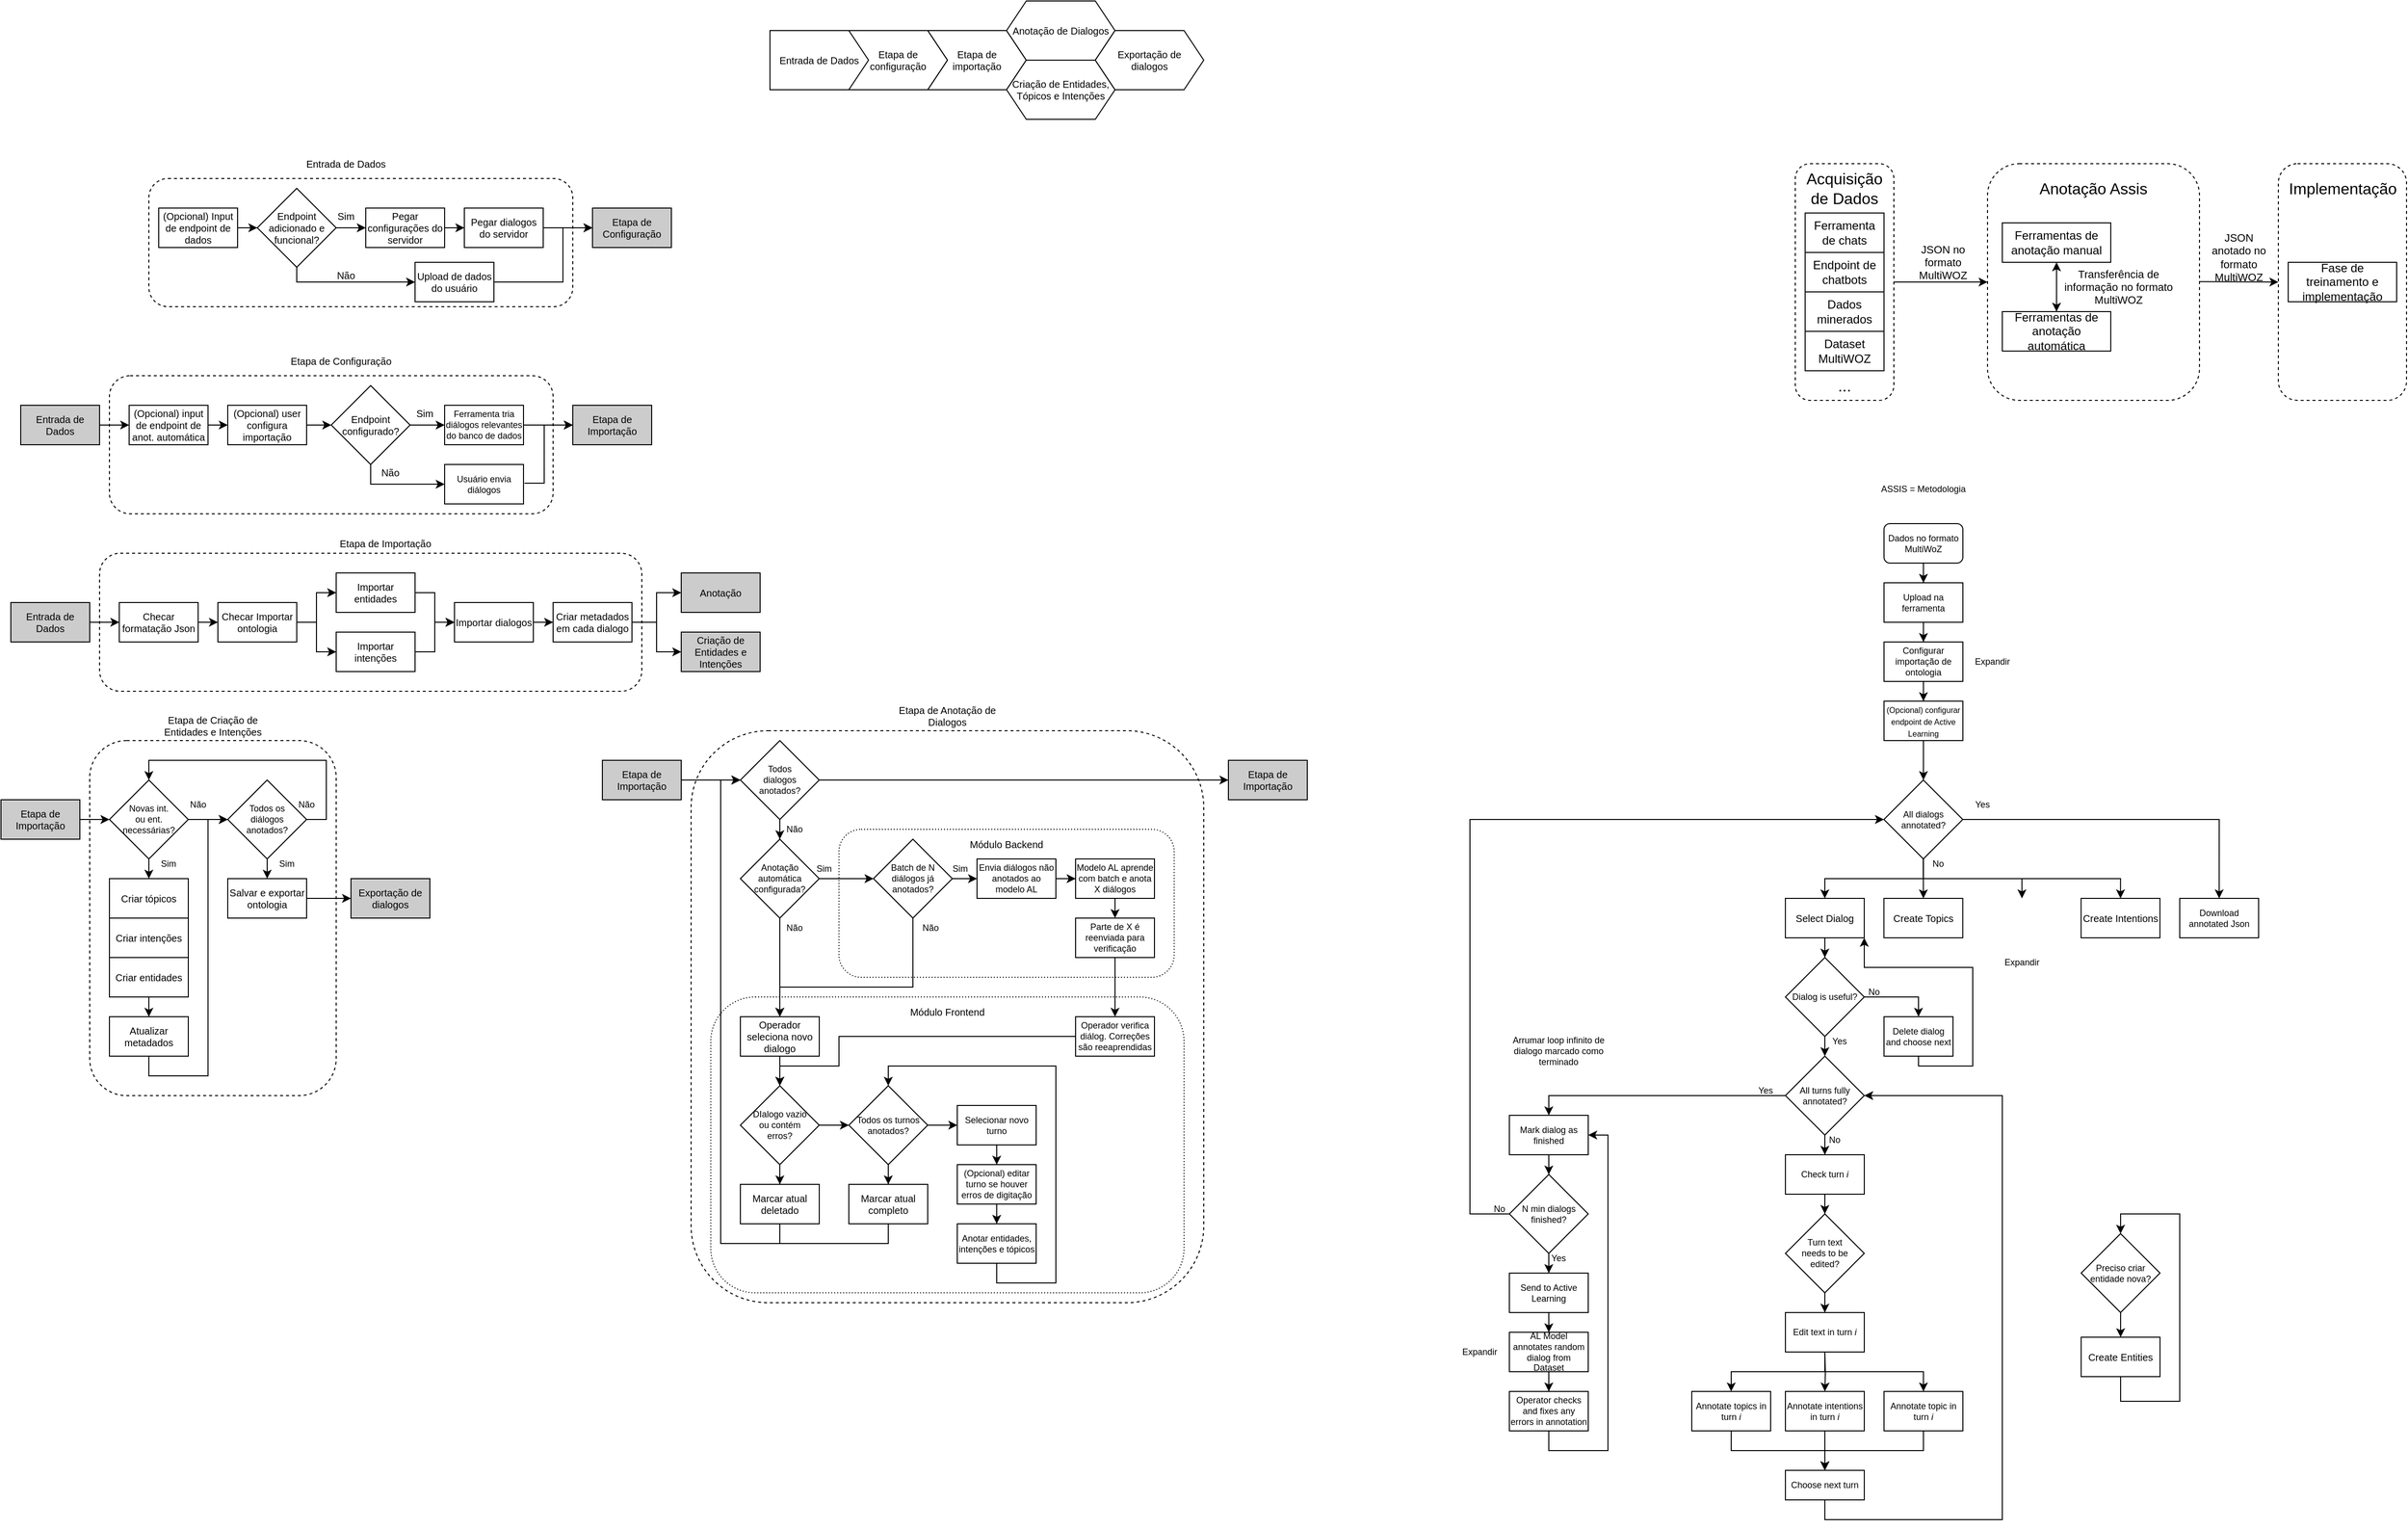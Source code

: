 <mxfile version="18.2.0" type="github">
  <diagram id="UwwP2Qq3AzNfzOclVscV" name="Page-1">
    <mxGraphModel dx="3416" dy="1539" grid="1" gridSize="10" guides="1" tooltips="1" connect="1" arrows="1" fold="1" page="1" pageScale="1" pageWidth="850" pageHeight="1100" math="0" shadow="0">
      <root>
        <mxCell id="0" />
        <mxCell id="1" parent="0" />
        <mxCell id="-UZiajmJjqbnYDhWoxUk-90" value="" style="rounded=1;whiteSpace=wrap;html=1;fontSize=10;strokeColor=default;dashed=1;fillColor=none;" vertex="1" parent="1">
          <mxGeometry x="-1010" y="330" width="520" height="580" as="geometry" />
        </mxCell>
        <mxCell id="-UZiajmJjqbnYDhWoxUk-155" value="" style="rounded=1;whiteSpace=wrap;html=1;fontSize=9;fillColor=none;dashed=1;dashPattern=1 2;" vertex="1" parent="1">
          <mxGeometry x="-990" y="600" width="480" height="300" as="geometry" />
        </mxCell>
        <mxCell id="-UZiajmJjqbnYDhWoxUk-34" value="" style="rounded=1;whiteSpace=wrap;html=1;fontSize=10;strokeColor=default;dashed=1;fillColor=none;" vertex="1" parent="1">
          <mxGeometry x="-1600" y="-30" width="450" height="140" as="geometry" />
        </mxCell>
        <mxCell id="GT-CHdWPAFGHRpYFUDZQ-88" value="" style="rounded=1;whiteSpace=wrap;html=1;fontSize=10;strokeColor=default;dashed=1;fillColor=none;" parent="1" vertex="1">
          <mxGeometry x="-1560" y="-230" width="430" height="130" as="geometry" />
        </mxCell>
        <mxCell id="GT-CHdWPAFGHRpYFUDZQ-21" value="Entrada de Dados" style="shape=step;perimeter=stepPerimeter;whiteSpace=wrap;html=1;fixedSize=1;fontSize=10;strokeColor=default;size=0;" parent="1" vertex="1">
          <mxGeometry x="-930" y="-380" width="100" height="60" as="geometry" />
        </mxCell>
        <mxCell id="0-cCwCvb7G1Yeapmh6Bt-6" value="" style="edgeStyle=orthogonalEdgeStyle;rounded=0;orthogonalLoop=1;jettySize=auto;html=1;fontSize=10;" parent="1" source="0-cCwCvb7G1Yeapmh6Bt-3" target="0-cCwCvb7G1Yeapmh6Bt-5" edge="1">
          <mxGeometry relative="1" as="geometry" />
        </mxCell>
        <mxCell id="0-cCwCvb7G1Yeapmh6Bt-3" value="&lt;div style=&quot;font-size: 9px;&quot;&gt;Dados no formato MultiWoZ&lt;/div&gt;" style="rounded=1;whiteSpace=wrap;html=1;fontSize=9;" parent="1" vertex="1">
          <mxGeometry x="200" y="120" width="80" height="40" as="geometry" />
        </mxCell>
        <mxCell id="0-cCwCvb7G1Yeapmh6Bt-8" value="" style="edgeStyle=orthogonalEdgeStyle;rounded=0;orthogonalLoop=1;jettySize=auto;html=1;fontSize=10;" parent="1" source="0-cCwCvb7G1Yeapmh6Bt-5" target="0-cCwCvb7G1Yeapmh6Bt-7" edge="1">
          <mxGeometry relative="1" as="geometry" />
        </mxCell>
        <mxCell id="0-cCwCvb7G1Yeapmh6Bt-5" value="&lt;div style=&quot;font-size: 9px;&quot;&gt;Upload na ferramenta&lt;/div&gt;" style="rounded=0;whiteSpace=wrap;html=1;fontSize=9;" parent="1" vertex="1">
          <mxGeometry x="200" y="180" width="80" height="40" as="geometry" />
        </mxCell>
        <mxCell id="0-cCwCvb7G1Yeapmh6Bt-10" value="" style="edgeStyle=orthogonalEdgeStyle;rounded=0;orthogonalLoop=1;jettySize=auto;html=1;fontSize=10;" parent="1" source="0-cCwCvb7G1Yeapmh6Bt-7" target="0-cCwCvb7G1Yeapmh6Bt-9" edge="1">
          <mxGeometry relative="1" as="geometry" />
        </mxCell>
        <mxCell id="0-cCwCvb7G1Yeapmh6Bt-7" value="Configurar importação de ontologia" style="rounded=0;whiteSpace=wrap;html=1;fontSize=9;" parent="1" vertex="1">
          <mxGeometry x="200" y="240" width="80" height="40" as="geometry" />
        </mxCell>
        <mxCell id="0-cCwCvb7G1Yeapmh6Bt-13" value="" style="edgeStyle=orthogonalEdgeStyle;rounded=0;orthogonalLoop=1;jettySize=auto;html=1;fontSize=9;" parent="1" source="0-cCwCvb7G1Yeapmh6Bt-9" edge="1">
          <mxGeometry relative="1" as="geometry">
            <mxPoint x="240" y="380" as="targetPoint" />
          </mxGeometry>
        </mxCell>
        <mxCell id="0-cCwCvb7G1Yeapmh6Bt-9" value="&lt;font style=&quot;font-size: 8px;&quot;&gt;(Opcional) configurar endpoint de Active Learning&lt;/font&gt;" style="rounded=0;whiteSpace=wrap;html=1;fontSize=10;" parent="1" vertex="1">
          <mxGeometry x="200" y="300" width="80" height="40" as="geometry" />
        </mxCell>
        <mxCell id="0-cCwCvb7G1Yeapmh6Bt-11" value="ASSIS = Metodologia" style="text;html=1;strokeColor=none;fillColor=none;align=center;verticalAlign=middle;whiteSpace=wrap;rounded=0;fontSize=9;" parent="1" vertex="1">
          <mxGeometry x="175" y="70" width="130" height="30" as="geometry" />
        </mxCell>
        <mxCell id="0-cCwCvb7G1Yeapmh6Bt-14" value="Create Intentions" style="rounded=0;whiteSpace=wrap;html=1;fontSize=10;" parent="1" vertex="1">
          <mxGeometry x="399.89" y="500" width="80" height="40" as="geometry" />
        </mxCell>
        <mxCell id="0-cCwCvb7G1Yeapmh6Bt-15" value="Create Topics" style="rounded=0;whiteSpace=wrap;html=1;fontSize=10;" parent="1" vertex="1">
          <mxGeometry x="199.89" y="500" width="80" height="40" as="geometry" />
        </mxCell>
        <mxCell id="0-cCwCvb7G1Yeapmh6Bt-17" value="" style="edgeStyle=orthogonalEdgeStyle;rounded=0;orthogonalLoop=1;jettySize=auto;html=1;fontSize=9;" parent="1" edge="1">
          <mxGeometry relative="1" as="geometry">
            <mxPoint x="239.96" y="460" as="sourcePoint" />
            <mxPoint x="139.96" y="500" as="targetPoint" />
            <Array as="points">
              <mxPoint x="239.96" y="480" />
              <mxPoint x="139.96" y="480" />
            </Array>
          </mxGeometry>
        </mxCell>
        <mxCell id="0-cCwCvb7G1Yeapmh6Bt-103" value="" style="edgeStyle=orthogonalEdgeStyle;rounded=0;orthogonalLoop=1;jettySize=auto;html=1;fontSize=9;entryX=0.5;entryY=0;entryDx=0;entryDy=0;" parent="1" source="0-cCwCvb7G1Yeapmh6Bt-19" target="0-cCwCvb7G1Yeapmh6Bt-56" edge="1">
          <mxGeometry relative="1" as="geometry" />
        </mxCell>
        <mxCell id="0-cCwCvb7G1Yeapmh6Bt-19" value="Select Dialog" style="rounded=0;whiteSpace=wrap;html=1;fontSize=10;" parent="1" vertex="1">
          <mxGeometry x="99.96" y="500" width="80" height="40" as="geometry" />
        </mxCell>
        <mxCell id="0-cCwCvb7G1Yeapmh6Bt-31" value="" style="edgeStyle=orthogonalEdgeStyle;rounded=0;orthogonalLoop=1;jettySize=auto;html=1;fontSize=9;" parent="1" target="0-cCwCvb7G1Yeapmh6Bt-33" edge="1">
          <mxGeometry relative="1" as="geometry">
            <mxPoint x="140" y="960" as="sourcePoint" />
          </mxGeometry>
        </mxCell>
        <mxCell id="0-cCwCvb7G1Yeapmh6Bt-40" value="" style="edgeStyle=orthogonalEdgeStyle;rounded=0;orthogonalLoop=1;jettySize=auto;html=1;fontSize=9;" parent="1" source="0-cCwCvb7G1Yeapmh6Bt-32" target="0-cCwCvb7G1Yeapmh6Bt-39" edge="1">
          <mxGeometry relative="1" as="geometry" />
        </mxCell>
        <mxCell id="0-cCwCvb7G1Yeapmh6Bt-63" value="" style="edgeStyle=orthogonalEdgeStyle;rounded=0;orthogonalLoop=1;jettySize=auto;html=1;fontSize=9;entryX=0.5;entryY=0;entryDx=0;entryDy=0;" parent="1" source="0-cCwCvb7G1Yeapmh6Bt-32" target="0-cCwCvb7G1Yeapmh6Bt-66" edge="1">
          <mxGeometry relative="1" as="geometry">
            <mxPoint x="-140" y="700" as="targetPoint" />
          </mxGeometry>
        </mxCell>
        <mxCell id="0-cCwCvb7G1Yeapmh6Bt-32" value="All turns fully annotated?" style="rhombus;whiteSpace=wrap;html=1;fontSize=9;" parent="1" vertex="1">
          <mxGeometry x="100.0" y="660" width="80" height="80" as="geometry" />
        </mxCell>
        <mxCell id="0-cCwCvb7G1Yeapmh6Bt-50" value="" style="edgeStyle=orthogonalEdgeStyle;rounded=0;orthogonalLoop=1;jettySize=auto;html=1;fontSize=9;" parent="1" source="0-cCwCvb7G1Yeapmh6Bt-33" target="0-cCwCvb7G1Yeapmh6Bt-45" edge="1">
          <mxGeometry relative="1" as="geometry" />
        </mxCell>
        <mxCell id="0-cCwCvb7G1Yeapmh6Bt-33" value="Annotate intentions in turn &lt;i&gt;i&lt;/i&gt;" style="rounded=0;whiteSpace=wrap;html=1;fontSize=9;" parent="1" vertex="1">
          <mxGeometry x="100.0" y="1000" width="80" height="40" as="geometry" />
        </mxCell>
        <mxCell id="0-cCwCvb7G1Yeapmh6Bt-49" value="" style="edgeStyle=orthogonalEdgeStyle;rounded=0;orthogonalLoop=1;jettySize=auto;html=1;fontSize=9;" parent="1" source="0-cCwCvb7G1Yeapmh6Bt-34" target="0-cCwCvb7G1Yeapmh6Bt-45" edge="1">
          <mxGeometry relative="1" as="geometry">
            <Array as="points">
              <mxPoint x="240.0" y="1060" />
              <mxPoint x="140" y="1060" />
            </Array>
          </mxGeometry>
        </mxCell>
        <mxCell id="0-cCwCvb7G1Yeapmh6Bt-34" value="Annotate topic in turn &lt;i&gt;i&lt;/i&gt;" style="rounded=0;whiteSpace=wrap;html=1;fontSize=9;" parent="1" vertex="1">
          <mxGeometry x="200" y="1000" width="80" height="40" as="geometry" />
        </mxCell>
        <mxCell id="0-cCwCvb7G1Yeapmh6Bt-47" value="" style="edgeStyle=orthogonalEdgeStyle;rounded=0;orthogonalLoop=1;jettySize=auto;html=1;fontSize=9;" parent="1" source="0-cCwCvb7G1Yeapmh6Bt-35" target="0-cCwCvb7G1Yeapmh6Bt-45" edge="1">
          <mxGeometry relative="1" as="geometry">
            <mxPoint x="45.0" y="1120" as="targetPoint" />
            <Array as="points">
              <mxPoint x="45.0" y="1060" />
              <mxPoint x="140" y="1060" />
            </Array>
          </mxGeometry>
        </mxCell>
        <mxCell id="0-cCwCvb7G1Yeapmh6Bt-35" value="Annotate topics in turn &lt;i&gt;i&lt;/i&gt;" style="rounded=0;whiteSpace=wrap;html=1;fontSize=9;" parent="1" vertex="1">
          <mxGeometry x="5.0" y="1000" width="80" height="40" as="geometry" />
        </mxCell>
        <mxCell id="0-cCwCvb7G1Yeapmh6Bt-36" value="" style="edgeStyle=orthogonalEdgeStyle;rounded=0;orthogonalLoop=1;jettySize=auto;html=1;fontSize=9;entryX=0.5;entryY=0;entryDx=0;entryDy=0;" parent="1" target="0-cCwCvb7G1Yeapmh6Bt-34" edge="1">
          <mxGeometry relative="1" as="geometry">
            <mxPoint x="140" y="960" as="sourcePoint" />
            <mxPoint x="150" y="1010" as="targetPoint" />
            <Array as="points">
              <mxPoint x="140" y="980" />
              <mxPoint x="240.0" y="980" />
            </Array>
          </mxGeometry>
        </mxCell>
        <mxCell id="0-cCwCvb7G1Yeapmh6Bt-37" value="" style="edgeStyle=orthogonalEdgeStyle;rounded=0;orthogonalLoop=1;jettySize=auto;html=1;fontSize=9;entryX=0.5;entryY=0;entryDx=0;entryDy=0;" parent="1" target="0-cCwCvb7G1Yeapmh6Bt-35" edge="1">
          <mxGeometry relative="1" as="geometry">
            <mxPoint x="140" y="980" as="sourcePoint" />
            <mxPoint x="250.0" y="1030" as="targetPoint" />
            <Array as="points">
              <mxPoint x="45.0" y="980" />
            </Array>
          </mxGeometry>
        </mxCell>
        <mxCell id="0-cCwCvb7G1Yeapmh6Bt-42" value="" style="edgeStyle=orthogonalEdgeStyle;rounded=0;orthogonalLoop=1;jettySize=auto;html=1;fontSize=9;" parent="1" source="0-cCwCvb7G1Yeapmh6Bt-39" target="0-cCwCvb7G1Yeapmh6Bt-41" edge="1">
          <mxGeometry relative="1" as="geometry" />
        </mxCell>
        <mxCell id="0-cCwCvb7G1Yeapmh6Bt-39" value="Check turn &lt;i&gt;i &lt;/i&gt;" style="rounded=0;whiteSpace=wrap;html=1;fontSize=9;" parent="1" vertex="1">
          <mxGeometry x="100.0" y="760" width="80" height="40" as="geometry" />
        </mxCell>
        <mxCell id="0-cCwCvb7G1Yeapmh6Bt-44" value="" style="edgeStyle=orthogonalEdgeStyle;rounded=0;orthogonalLoop=1;jettySize=auto;html=1;fontSize=9;" parent="1" source="0-cCwCvb7G1Yeapmh6Bt-41" target="0-cCwCvb7G1Yeapmh6Bt-43" edge="1">
          <mxGeometry relative="1" as="geometry" />
        </mxCell>
        <mxCell id="0-cCwCvb7G1Yeapmh6Bt-41" value="Turn text&lt;br&gt;needs to be edited?" style="rhombus;whiteSpace=wrap;html=1;fontSize=9;" parent="1" vertex="1">
          <mxGeometry x="100.0" y="820" width="80" height="80" as="geometry" />
        </mxCell>
        <mxCell id="0-cCwCvb7G1Yeapmh6Bt-43" value="Edit text in turn &lt;i&gt;i&lt;/i&gt;" style="rounded=0;whiteSpace=wrap;html=1;fontSize=9;" parent="1" vertex="1">
          <mxGeometry x="100.0" y="920" width="80" height="40" as="geometry" />
        </mxCell>
        <mxCell id="0-cCwCvb7G1Yeapmh6Bt-52" value="" style="edgeStyle=orthogonalEdgeStyle;rounded=0;orthogonalLoop=1;jettySize=auto;html=1;fontSize=9;entryX=1;entryY=0.5;entryDx=0;entryDy=0;" parent="1" source="0-cCwCvb7G1Yeapmh6Bt-45" target="0-cCwCvb7G1Yeapmh6Bt-32" edge="1">
          <mxGeometry relative="1" as="geometry">
            <mxPoint x="320.0" y="1140" as="targetPoint" />
            <Array as="points">
              <mxPoint x="140" y="1130" />
              <mxPoint x="320.0" y="1130" />
              <mxPoint x="320.0" y="700" />
            </Array>
          </mxGeometry>
        </mxCell>
        <mxCell id="0-cCwCvb7G1Yeapmh6Bt-45" value="Choose next turn" style="rounded=0;whiteSpace=wrap;html=1;fontSize=9;" parent="1" vertex="1">
          <mxGeometry x="100.0" y="1080" width="80" height="30" as="geometry" />
        </mxCell>
        <mxCell id="0-cCwCvb7G1Yeapmh6Bt-53" value="No" style="text;html=1;strokeColor=none;fillColor=none;align=center;verticalAlign=middle;whiteSpace=wrap;rounded=0;fontSize=9;" parent="1" vertex="1">
          <mxGeometry x="120.0" y="730" width="60" height="30" as="geometry" />
        </mxCell>
        <mxCell id="0-cCwCvb7G1Yeapmh6Bt-54" value="Yes" style="text;html=1;strokeColor=none;fillColor=none;align=center;verticalAlign=middle;whiteSpace=wrap;rounded=0;fontSize=9;" parent="1" vertex="1">
          <mxGeometry x="125.0" y="630" width="60" height="30" as="geometry" />
        </mxCell>
        <mxCell id="0-cCwCvb7G1Yeapmh6Bt-114" value="" style="edgeStyle=orthogonalEdgeStyle;rounded=0;orthogonalLoop=1;jettySize=auto;html=1;fontSize=9;entryX=1;entryY=1;entryDx=0;entryDy=0;" parent="1" source="0-cCwCvb7G1Yeapmh6Bt-55" target="0-cCwCvb7G1Yeapmh6Bt-19" edge="1">
          <mxGeometry relative="1" as="geometry">
            <mxPoint x="235.0" y="740.0" as="targetPoint" />
            <Array as="points">
              <mxPoint x="235" y="670" />
              <mxPoint x="290" y="670" />
              <mxPoint x="290" y="570" />
              <mxPoint x="180" y="570" />
            </Array>
          </mxGeometry>
        </mxCell>
        <mxCell id="0-cCwCvb7G1Yeapmh6Bt-55" value="Delete dialog and choose next" style="rounded=0;whiteSpace=wrap;html=1;fontSize=9;" parent="1" vertex="1">
          <mxGeometry x="200" y="620" width="70" height="40" as="geometry" />
        </mxCell>
        <mxCell id="0-cCwCvb7G1Yeapmh6Bt-57" value="" style="edgeStyle=orthogonalEdgeStyle;rounded=0;orthogonalLoop=1;jettySize=auto;html=1;fontSize=9;" parent="1" source="0-cCwCvb7G1Yeapmh6Bt-56" edge="1">
          <mxGeometry relative="1" as="geometry">
            <mxPoint x="140" y="660" as="targetPoint" />
          </mxGeometry>
        </mxCell>
        <mxCell id="0-cCwCvb7G1Yeapmh6Bt-58" value="" style="edgeStyle=orthogonalEdgeStyle;rounded=0;orthogonalLoop=1;jettySize=auto;html=1;fontSize=9;entryX=0.5;entryY=0;entryDx=0;entryDy=0;" parent="1" source="0-cCwCvb7G1Yeapmh6Bt-56" target="0-cCwCvb7G1Yeapmh6Bt-55" edge="1">
          <mxGeometry relative="1" as="geometry">
            <Array as="points">
              <mxPoint x="235.0" y="600" />
            </Array>
          </mxGeometry>
        </mxCell>
        <mxCell id="0-cCwCvb7G1Yeapmh6Bt-56" value="Dialog is useful?" style="rhombus;whiteSpace=wrap;html=1;fontSize=9;" parent="1" vertex="1">
          <mxGeometry x="100.0" y="560" width="80" height="80" as="geometry" />
        </mxCell>
        <mxCell id="0-cCwCvb7G1Yeapmh6Bt-61" value="No" style="text;html=1;strokeColor=none;fillColor=none;align=center;verticalAlign=middle;whiteSpace=wrap;rounded=0;fontSize=9;" parent="1" vertex="1">
          <mxGeometry x="160" y="580" width="60" height="30" as="geometry" />
        </mxCell>
        <mxCell id="0-cCwCvb7G1Yeapmh6Bt-68" value="" style="edgeStyle=orthogonalEdgeStyle;rounded=0;orthogonalLoop=1;jettySize=auto;html=1;fontSize=9;" parent="1" source="0-cCwCvb7G1Yeapmh6Bt-66" target="0-cCwCvb7G1Yeapmh6Bt-67" edge="1">
          <mxGeometry relative="1" as="geometry" />
        </mxCell>
        <mxCell id="0-cCwCvb7G1Yeapmh6Bt-66" value="Mark dialog as finished" style="rounded=0;whiteSpace=wrap;html=1;fontSize=9;" parent="1" vertex="1">
          <mxGeometry x="-180" y="720" width="80" height="40" as="geometry" />
        </mxCell>
        <mxCell id="0-cCwCvb7G1Yeapmh6Bt-70" value="" style="edgeStyle=orthogonalEdgeStyle;rounded=0;orthogonalLoop=1;jettySize=auto;html=1;fontSize=9;" parent="1" source="0-cCwCvb7G1Yeapmh6Bt-67" target="0-cCwCvb7G1Yeapmh6Bt-69" edge="1">
          <mxGeometry relative="1" as="geometry" />
        </mxCell>
        <mxCell id="0-cCwCvb7G1Yeapmh6Bt-67" value="N min dialogs finished?" style="rhombus;whiteSpace=wrap;html=1;fontSize=9;" parent="1" vertex="1">
          <mxGeometry x="-180" y="780" width="80" height="80" as="geometry" />
        </mxCell>
        <mxCell id="0-cCwCvb7G1Yeapmh6Bt-74" value="" style="edgeStyle=orthogonalEdgeStyle;rounded=0;orthogonalLoop=1;jettySize=auto;html=1;fontSize=9;" parent="1" source="0-cCwCvb7G1Yeapmh6Bt-69" target="0-cCwCvb7G1Yeapmh6Bt-73" edge="1">
          <mxGeometry relative="1" as="geometry" />
        </mxCell>
        <mxCell id="0-cCwCvb7G1Yeapmh6Bt-69" value="Send to Active Learning" style="rounded=0;whiteSpace=wrap;html=1;fontSize=9;" parent="1" vertex="1">
          <mxGeometry x="-180" y="880" width="80" height="40" as="geometry" />
        </mxCell>
        <mxCell id="0-cCwCvb7G1Yeapmh6Bt-71" value="Yes" style="text;html=1;strokeColor=none;fillColor=none;align=center;verticalAlign=middle;whiteSpace=wrap;rounded=0;fontSize=9;" parent="1" vertex="1">
          <mxGeometry x="50.0" y="680" width="60" height="30" as="geometry" />
        </mxCell>
        <mxCell id="0-cCwCvb7G1Yeapmh6Bt-76" value="" style="edgeStyle=orthogonalEdgeStyle;rounded=0;orthogonalLoop=1;jettySize=auto;html=1;fontSize=9;" parent="1" source="0-cCwCvb7G1Yeapmh6Bt-73" target="0-cCwCvb7G1Yeapmh6Bt-75" edge="1">
          <mxGeometry relative="1" as="geometry" />
        </mxCell>
        <mxCell id="0-cCwCvb7G1Yeapmh6Bt-73" value="AL Model annotates random dialog from Dataset" style="rounded=0;whiteSpace=wrap;html=1;fontSize=9;" parent="1" vertex="1">
          <mxGeometry x="-180" y="940" width="80" height="40" as="geometry" />
        </mxCell>
        <mxCell id="0-cCwCvb7G1Yeapmh6Bt-84" value="" style="edgeStyle=orthogonalEdgeStyle;rounded=0;orthogonalLoop=1;jettySize=auto;html=1;fontSize=9;entryX=1;entryY=0.5;entryDx=0;entryDy=0;" parent="1" source="0-cCwCvb7G1Yeapmh6Bt-75" target="0-cCwCvb7G1Yeapmh6Bt-66" edge="1">
          <mxGeometry relative="1" as="geometry">
            <mxPoint x="-60.0" y="740" as="targetPoint" />
            <Array as="points">
              <mxPoint x="-140" y="1060" />
              <mxPoint x="-80.0" y="1060" />
              <mxPoint x="-80.0" y="740" />
            </Array>
          </mxGeometry>
        </mxCell>
        <mxCell id="0-cCwCvb7G1Yeapmh6Bt-75" value="Operator checks and fixes any errors in annotation" style="rounded=0;whiteSpace=wrap;html=1;fontSize=9;" parent="1" vertex="1">
          <mxGeometry x="-180" y="1000" width="80" height="40" as="geometry" />
        </mxCell>
        <mxCell id="0-cCwCvb7G1Yeapmh6Bt-81" value="Yes" style="text;html=1;strokeColor=none;fillColor=none;align=center;verticalAlign=middle;whiteSpace=wrap;rounded=0;fontSize=9;" parent="1" vertex="1">
          <mxGeometry x="-160" y="850" width="60" height="30" as="geometry" />
        </mxCell>
        <mxCell id="0-cCwCvb7G1Yeapmh6Bt-82" value="No" style="text;html=1;strokeColor=none;fillColor=none;align=center;verticalAlign=middle;whiteSpace=wrap;rounded=0;fontSize=9;" parent="1" vertex="1">
          <mxGeometry x="-220" y="800" width="60" height="30" as="geometry" />
        </mxCell>
        <mxCell id="0-cCwCvb7G1Yeapmh6Bt-86" value="" style="edgeStyle=orthogonalEdgeStyle;rounded=0;orthogonalLoop=1;jettySize=auto;html=1;fontSize=9;" parent="1" source="0-cCwCvb7G1Yeapmh6Bt-85" edge="1">
          <mxGeometry relative="1" as="geometry">
            <mxPoint x="239.96" y="500" as="targetPoint" />
          </mxGeometry>
        </mxCell>
        <mxCell id="0-cCwCvb7G1Yeapmh6Bt-92" value="" style="edgeStyle=orthogonalEdgeStyle;rounded=0;orthogonalLoop=1;jettySize=auto;html=1;fontSize=9;entryX=0.5;entryY=0;entryDx=0;entryDy=0;" parent="1" source="0-cCwCvb7G1Yeapmh6Bt-85" target="0-cCwCvb7G1Yeapmh6Bt-93" edge="1">
          <mxGeometry relative="1" as="geometry">
            <mxPoint x="429.96" y="490.0" as="targetPoint" />
          </mxGeometry>
        </mxCell>
        <mxCell id="0-cCwCvb7G1Yeapmh6Bt-85" value="All dialogs annotated?" style="rhombus;whiteSpace=wrap;html=1;fontSize=9;" parent="1" vertex="1">
          <mxGeometry x="199.89" y="380" width="80" height="80" as="geometry" />
        </mxCell>
        <mxCell id="0-cCwCvb7G1Yeapmh6Bt-89" value="No" style="text;html=1;strokeColor=none;fillColor=none;align=center;verticalAlign=middle;whiteSpace=wrap;rounded=0;fontSize=9;" parent="1" vertex="1">
          <mxGeometry x="224.96" y="450" width="60" height="30" as="geometry" />
        </mxCell>
        <mxCell id="0-cCwCvb7G1Yeapmh6Bt-93" value="Download annotated Json" style="rounded=0;whiteSpace=wrap;html=1;fontSize=9;" parent="1" vertex="1">
          <mxGeometry x="499.96" y="500" width="80" height="40" as="geometry" />
        </mxCell>
        <mxCell id="0-cCwCvb7G1Yeapmh6Bt-94" value="Yes" style="text;html=1;strokeColor=none;fillColor=none;align=center;verticalAlign=middle;whiteSpace=wrap;rounded=0;fontSize=9;" parent="1" vertex="1">
          <mxGeometry x="269.96" y="390" width="60" height="30" as="geometry" />
        </mxCell>
        <mxCell id="0-cCwCvb7G1Yeapmh6Bt-95" value="&lt;div&gt;Expandir&lt;/div&gt;" style="text;html=1;strokeColor=none;fillColor=none;align=center;verticalAlign=middle;whiteSpace=wrap;rounded=0;fontSize=9;" parent="1" vertex="1">
          <mxGeometry x="280" y="245" width="60" height="30" as="geometry" />
        </mxCell>
        <mxCell id="0-cCwCvb7G1Yeapmh6Bt-96" value="&lt;div&gt;Expandir&lt;/div&gt;" style="text;html=1;strokeColor=none;fillColor=none;align=center;verticalAlign=middle;whiteSpace=wrap;rounded=0;fontSize=9;" parent="1" vertex="1">
          <mxGeometry x="-240" y="945" width="60" height="30" as="geometry" />
        </mxCell>
        <mxCell id="0-cCwCvb7G1Yeapmh6Bt-99" value="" style="edgeStyle=orthogonalEdgeStyle;rounded=0;orthogonalLoop=1;jettySize=auto;html=1;fontSize=9;exitX=0.5;exitY=1;exitDx=0;exitDy=0;" parent="1" edge="1">
          <mxGeometry relative="1" as="geometry">
            <mxPoint x="239.92" y="460" as="sourcePoint" />
            <mxPoint x="339.92" y="500" as="targetPoint" />
            <Array as="points">
              <mxPoint x="239.92" y="480" />
              <mxPoint x="339.92" y="480" />
            </Array>
          </mxGeometry>
        </mxCell>
        <mxCell id="0-cCwCvb7G1Yeapmh6Bt-104" value="" style="edgeStyle=orthogonalEdgeStyle;rounded=0;orthogonalLoop=1;jettySize=auto;html=1;fontSize=9;exitX=0.5;exitY=1;exitDx=0;exitDy=0;entryX=0.5;entryY=0;entryDx=0;entryDy=0;" parent="1" target="0-cCwCvb7G1Yeapmh6Bt-14" edge="1">
          <mxGeometry relative="1" as="geometry">
            <mxPoint x="240.0" y="460" as="sourcePoint" />
            <mxPoint x="340.0" y="500" as="targetPoint" />
            <Array as="points">
              <mxPoint x="240" y="480" />
              <mxPoint x="440" y="480" />
            </Array>
          </mxGeometry>
        </mxCell>
        <mxCell id="0-cCwCvb7G1Yeapmh6Bt-105" value="" style="edgeStyle=orthogonalEdgeStyle;rounded=0;orthogonalLoop=1;jettySize=auto;html=1;fontSize=9;entryX=0;entryY=0.5;entryDx=0;entryDy=0;exitX=0;exitY=0.5;exitDx=0;exitDy=0;" parent="1" source="0-cCwCvb7G1Yeapmh6Bt-67" target="0-cCwCvb7G1Yeapmh6Bt-85" edge="1">
          <mxGeometry relative="1" as="geometry">
            <mxPoint x="-380" y="830" as="sourcePoint" />
            <mxPoint x="-220.04" y="470.0" as="targetPoint" />
            <Array as="points">
              <mxPoint x="-220" y="820" />
              <mxPoint x="-220" y="420" />
            </Array>
          </mxGeometry>
        </mxCell>
        <mxCell id="0-cCwCvb7G1Yeapmh6Bt-106" value="Arrumar loop infinito de dialogo marcado como terminado " style="text;html=1;strokeColor=none;fillColor=none;align=center;verticalAlign=middle;whiteSpace=wrap;rounded=0;fontSize=9;" parent="1" vertex="1">
          <mxGeometry x="-180" y="640" width="100" height="30" as="geometry" />
        </mxCell>
        <mxCell id="0-cCwCvb7G1Yeapmh6Bt-107" value="Expandir" style="text;html=1;strokeColor=none;fillColor=none;align=center;verticalAlign=middle;whiteSpace=wrap;rounded=0;fontSize=9;" parent="1" vertex="1">
          <mxGeometry x="309.89" y="550" width="60" height="30" as="geometry" />
        </mxCell>
        <mxCell id="0-cCwCvb7G1Yeapmh6Bt-110" value="" style="edgeStyle=orthogonalEdgeStyle;rounded=0;orthogonalLoop=1;jettySize=auto;html=1;fontSize=9;" parent="1" source="0-cCwCvb7G1Yeapmh6Bt-108" target="0-cCwCvb7G1Yeapmh6Bt-109" edge="1">
          <mxGeometry relative="1" as="geometry" />
        </mxCell>
        <mxCell id="0-cCwCvb7G1Yeapmh6Bt-108" value="Preciso criar entidade nova?" style="rhombus;whiteSpace=wrap;html=1;fontSize=9;" parent="1" vertex="1">
          <mxGeometry x="399.96" y="840" width="80" height="80" as="geometry" />
        </mxCell>
        <mxCell id="0-cCwCvb7G1Yeapmh6Bt-112" value="" style="edgeStyle=orthogonalEdgeStyle;rounded=0;orthogonalLoop=1;jettySize=auto;html=1;fontSize=9;entryX=0.5;entryY=0;entryDx=0;entryDy=0;" parent="1" source="0-cCwCvb7G1Yeapmh6Bt-109" target="0-cCwCvb7G1Yeapmh6Bt-108" edge="1">
          <mxGeometry relative="1" as="geometry">
            <mxPoint x="509.96" y="790" as="targetPoint" />
            <Array as="points">
              <mxPoint x="439.96" y="1010" />
              <mxPoint x="499.96" y="1010" />
              <mxPoint x="499.96" y="820" />
              <mxPoint x="439.96" y="820" />
            </Array>
          </mxGeometry>
        </mxCell>
        <mxCell id="0-cCwCvb7G1Yeapmh6Bt-109" value="Create Entities" style="rounded=0;whiteSpace=wrap;html=1;fontSize=10;" parent="1" vertex="1">
          <mxGeometry x="399.96" y="945" width="80" height="40" as="geometry" />
        </mxCell>
        <mxCell id="GT-CHdWPAFGHRpYFUDZQ-9" value="&lt;font style=&quot;font-size: 10px;&quot;&gt;Etapa de&lt;br style=&quot;font-size: 10px;&quot;&gt;importação&lt;br style=&quot;font-size: 10px;&quot;&gt;&lt;/font&gt;" style="shape=step;perimeter=stepPerimeter;whiteSpace=wrap;html=1;fixedSize=1;fontSize=10;strokeColor=default;size=20;" parent="1" vertex="1">
          <mxGeometry x="-770" y="-380" width="100" height="60" as="geometry" />
        </mxCell>
        <mxCell id="GT-CHdWPAFGHRpYFUDZQ-16" value="&lt;font style=&quot;font-size: 10px;&quot;&gt;Etapa de&lt;br style=&quot;font-size: 10px;&quot;&gt;configuração&lt;br style=&quot;font-size: 10px;&quot;&gt;&lt;/font&gt;" style="shape=step;perimeter=stepPerimeter;whiteSpace=wrap;html=1;fixedSize=1;fontSize=10;strokeColor=default;size=20;" parent="1" vertex="1">
          <mxGeometry x="-850" y="-380" width="100" height="60" as="geometry" />
        </mxCell>
        <mxCell id="GT-CHdWPAFGHRpYFUDZQ-18" value="Anotação de Dialogos" style="shape=hexagon;perimeter=hexagonPerimeter2;whiteSpace=wrap;html=1;fixedSize=1;fontSize=10;strokeColor=default;size=20;" parent="1" vertex="1">
          <mxGeometry x="-690" y="-410" width="110" height="60" as="geometry" />
        </mxCell>
        <mxCell id="GT-CHdWPAFGHRpYFUDZQ-19" value="Criação de Entidades, Tópicos e Intenções" style="shape=hexagon;perimeter=hexagonPerimeter2;whiteSpace=wrap;html=1;fixedSize=1;fontSize=10;strokeColor=default;size=20;" parent="1" vertex="1">
          <mxGeometry x="-690" y="-350" width="110" height="60" as="geometry" />
        </mxCell>
        <mxCell id="GT-CHdWPAFGHRpYFUDZQ-20" value="Exportação de&lt;br style=&quot;font-size: 10px;&quot;&gt;dialogos" style="shape=hexagon;perimeter=hexagonPerimeter2;whiteSpace=wrap;html=1;fixedSize=1;fontSize=10;strokeColor=default;size=20;" parent="1" vertex="1">
          <mxGeometry x="-600" y="-380" width="110" height="60" as="geometry" />
        </mxCell>
        <mxCell id="GT-CHdWPAFGHRpYFUDZQ-51" value="" style="edgeStyle=orthogonalEdgeStyle;rounded=0;orthogonalLoop=1;jettySize=auto;html=1;fontSize=10;" parent="1" source="GT-CHdWPAFGHRpYFUDZQ-47" target="GT-CHdWPAFGHRpYFUDZQ-50" edge="1">
          <mxGeometry relative="1" as="geometry" />
        </mxCell>
        <mxCell id="GT-CHdWPAFGHRpYFUDZQ-47" value="Endpoint adicionado e funcional?" style="rhombus;whiteSpace=wrap;html=1;fontSize=10;strokeColor=default;" parent="1" vertex="1">
          <mxGeometry x="-1450" y="-220" width="80" height="80" as="geometry" />
        </mxCell>
        <mxCell id="GT-CHdWPAFGHRpYFUDZQ-56" value="" style="edgeStyle=orthogonalEdgeStyle;rounded=0;orthogonalLoop=1;jettySize=auto;html=1;fontSize=10;" parent="1" source="GT-CHdWPAFGHRpYFUDZQ-50" target="GT-CHdWPAFGHRpYFUDZQ-55" edge="1">
          <mxGeometry relative="1" as="geometry" />
        </mxCell>
        <mxCell id="GT-CHdWPAFGHRpYFUDZQ-50" value="Pegar configurações do servidor" style="rounded=0;whiteSpace=wrap;html=1;fontSize=10;strokeColor=default;" parent="1" vertex="1">
          <mxGeometry x="-1340" y="-200" width="80" height="40" as="geometry" />
        </mxCell>
        <mxCell id="GT-CHdWPAFGHRpYFUDZQ-53" value="Não" style="text;html=1;strokeColor=none;fillColor=none;align=center;verticalAlign=middle;whiteSpace=wrap;rounded=0;fontSize=10;" parent="1" vertex="1">
          <mxGeometry x="-1375" y="-140" width="30" height="15" as="geometry" />
        </mxCell>
        <mxCell id="GT-CHdWPAFGHRpYFUDZQ-63" value="" style="edgeStyle=orthogonalEdgeStyle;rounded=0;orthogonalLoop=1;jettySize=auto;html=1;fontSize=10;entryX=0;entryY=0.5;entryDx=0;entryDy=0;" parent="1" source="GT-CHdWPAFGHRpYFUDZQ-55" target="GT-CHdWPAFGHRpYFUDZQ-87" edge="1">
          <mxGeometry relative="1" as="geometry">
            <mxPoint x="-1120" y="-180" as="targetPoint" />
          </mxGeometry>
        </mxCell>
        <mxCell id="GT-CHdWPAFGHRpYFUDZQ-55" value="Pegar dialogos do servidor" style="rounded=0;whiteSpace=wrap;html=1;fontSize=10;strokeColor=default;" parent="1" vertex="1">
          <mxGeometry x="-1240" y="-200" width="80" height="40" as="geometry" />
        </mxCell>
        <mxCell id="GT-CHdWPAFGHRpYFUDZQ-64" value="" style="edgeStyle=orthogonalEdgeStyle;rounded=0;orthogonalLoop=1;jettySize=auto;html=1;fontSize=10;entryX=0;entryY=0.5;entryDx=0;entryDy=0;" parent="1" source="GT-CHdWPAFGHRpYFUDZQ-57" target="GT-CHdWPAFGHRpYFUDZQ-87" edge="1">
          <mxGeometry relative="1" as="geometry">
            <mxPoint x="-1120" y="-180" as="targetPoint" />
            <Array as="points">
              <mxPoint x="-1140" y="-125" />
              <mxPoint x="-1140" y="-180" />
            </Array>
          </mxGeometry>
        </mxCell>
        <mxCell id="GT-CHdWPAFGHRpYFUDZQ-57" value="Upload de dados do usuário" style="rounded=0;whiteSpace=wrap;html=1;fontSize=10;strokeColor=default;" parent="1" vertex="1">
          <mxGeometry x="-1290" y="-145" width="80" height="40" as="geometry" />
        </mxCell>
        <mxCell id="GT-CHdWPAFGHRpYFUDZQ-61" value="" style="endArrow=classic;html=1;rounded=0;fontSize=10;exitX=0.5;exitY=1;exitDx=0;exitDy=0;entryX=0;entryY=0.5;entryDx=0;entryDy=0;" parent="1" source="GT-CHdWPAFGHRpYFUDZQ-47" target="GT-CHdWPAFGHRpYFUDZQ-57" edge="1">
          <mxGeometry width="50" height="50" relative="1" as="geometry">
            <mxPoint x="-1320" y="-150" as="sourcePoint" />
            <mxPoint x="-1160" y="-150" as="targetPoint" />
            <Array as="points">
              <mxPoint x="-1410" y="-125" />
            </Array>
          </mxGeometry>
        </mxCell>
        <mxCell id="GT-CHdWPAFGHRpYFUDZQ-87" value="Etapa de Configuração" style="rounded=0;whiteSpace=wrap;html=1;fontSize=10;strokeColor=default;fillColor=#CCCCCC;" parent="1" vertex="1">
          <mxGeometry x="-1110" y="-200" width="80" height="40" as="geometry" />
        </mxCell>
        <mxCell id="GT-CHdWPAFGHRpYFUDZQ-89" value="Entrada de Dados" style="text;html=1;strokeColor=none;fillColor=none;align=center;verticalAlign=middle;whiteSpace=wrap;rounded=0;dashed=1;fontSize=10;" parent="1" vertex="1">
          <mxGeometry x="-1410" y="-260" width="100" height="30" as="geometry" />
        </mxCell>
        <mxCell id="GT-CHdWPAFGHRpYFUDZQ-97" value="" style="edgeStyle=orthogonalEdgeStyle;rounded=0;orthogonalLoop=1;jettySize=auto;html=1;fontSize=10;" parent="1" source="GT-CHdWPAFGHRpYFUDZQ-95" target="GT-CHdWPAFGHRpYFUDZQ-47" edge="1">
          <mxGeometry relative="1" as="geometry" />
        </mxCell>
        <mxCell id="GT-CHdWPAFGHRpYFUDZQ-95" value="(Opcional) Input de endpoint de dados" style="rounded=0;whiteSpace=wrap;html=1;fontSize=10;strokeColor=default;" parent="1" vertex="1">
          <mxGeometry x="-1550" y="-200" width="80" height="40" as="geometry" />
        </mxCell>
        <mxCell id="GT-CHdWPAFGHRpYFUDZQ-99" value="Sim" style="text;html=1;strokeColor=none;fillColor=none;align=center;verticalAlign=middle;whiteSpace=wrap;rounded=0;fontSize=10;" parent="1" vertex="1">
          <mxGeometry x="-1375" y="-200" width="30" height="15" as="geometry" />
        </mxCell>
        <mxCell id="GT-CHdWPAFGHRpYFUDZQ-103" value="Etapa de Configuração" style="text;html=1;strokeColor=none;fillColor=none;align=center;verticalAlign=middle;whiteSpace=wrap;rounded=0;dashed=1;fontSize=10;" parent="1" vertex="1">
          <mxGeometry x="-1435" y="-60" width="140" height="30" as="geometry" />
        </mxCell>
        <mxCell id="GT-CHdWPAFGHRpYFUDZQ-106" value="" style="edgeStyle=orthogonalEdgeStyle;rounded=0;orthogonalLoop=1;jettySize=auto;html=1;fontSize=10;entryX=0;entryY=0.5;entryDx=0;entryDy=0;exitX=1;exitY=0.5;exitDx=0;exitDy=0;" parent="1" source="GT-CHdWPAFGHRpYFUDZQ-135" edge="1" target="-UZiajmJjqbnYDhWoxUk-33">
          <mxGeometry relative="1" as="geometry">
            <mxPoint x="-1139" y="49" as="targetPoint" />
            <Array as="points">
              <mxPoint x="-1170" y="20" />
              <mxPoint x="-1170" y="20" />
            </Array>
            <mxPoint x="-1179" y="19" as="sourcePoint" />
          </mxGeometry>
        </mxCell>
        <mxCell id="GT-CHdWPAFGHRpYFUDZQ-108" value="" style="edgeStyle=orthogonalEdgeStyle;rounded=0;orthogonalLoop=1;jettySize=auto;html=1;fontSize=10;entryX=0;entryY=0.5;entryDx=0;entryDy=0;" parent="1" edge="1" target="-UZiajmJjqbnYDhWoxUk-33">
          <mxGeometry relative="1" as="geometry">
            <mxPoint x="-1139" y="49" as="targetPoint" />
            <Array as="points">
              <mxPoint x="-1159" y="79" />
              <mxPoint x="-1159" y="20" />
            </Array>
            <mxPoint x="-1179" y="79" as="sourcePoint" />
          </mxGeometry>
        </mxCell>
        <mxCell id="GT-CHdWPAFGHRpYFUDZQ-126" value="" style="edgeStyle=orthogonalEdgeStyle;rounded=0;orthogonalLoop=1;jettySize=auto;html=1;fontSize=10;" parent="1" source="GT-CHdWPAFGHRpYFUDZQ-114" target="GT-CHdWPAFGHRpYFUDZQ-116" edge="1">
          <mxGeometry relative="1" as="geometry" />
        </mxCell>
        <mxCell id="GT-CHdWPAFGHRpYFUDZQ-114" value="Entrada de Dados" style="rounded=0;whiteSpace=wrap;html=1;fontSize=10;strokeColor=default;fillColor=#CCCCCC;" parent="1" vertex="1">
          <mxGeometry x="-1690" width="80" height="40" as="geometry" />
        </mxCell>
        <mxCell id="GT-CHdWPAFGHRpYFUDZQ-123" value="" style="edgeStyle=orthogonalEdgeStyle;rounded=0;orthogonalLoop=1;jettySize=auto;html=1;fontSize=10;" parent="1" source="GT-CHdWPAFGHRpYFUDZQ-116" edge="1">
          <mxGeometry relative="1" as="geometry">
            <mxPoint x="-1480" y="20" as="targetPoint" />
          </mxGeometry>
        </mxCell>
        <mxCell id="GT-CHdWPAFGHRpYFUDZQ-116" value="(Opcional) input de endpoint de anot. automática" style="rounded=0;whiteSpace=wrap;html=1;fontSize=10;strokeColor=default;" parent="1" vertex="1">
          <mxGeometry x="-1580" width="80" height="40" as="geometry" />
        </mxCell>
        <mxCell id="GT-CHdWPAFGHRpYFUDZQ-127" value="" style="edgeStyle=orthogonalEdgeStyle;rounded=0;orthogonalLoop=1;jettySize=auto;html=1;fontSize=10;" parent="1" source="GT-CHdWPAFGHRpYFUDZQ-117" target="GT-CHdWPAFGHRpYFUDZQ-121" edge="1">
          <mxGeometry relative="1" as="geometry" />
        </mxCell>
        <mxCell id="GT-CHdWPAFGHRpYFUDZQ-117" value="(Opcional) user configura importação" style="rounded=0;whiteSpace=wrap;html=1;fontSize=10;strokeColor=default;" parent="1" vertex="1">
          <mxGeometry x="-1480" width="80" height="40" as="geometry" />
        </mxCell>
        <mxCell id="GT-CHdWPAFGHRpYFUDZQ-132" value="" style="edgeStyle=orthogonalEdgeStyle;rounded=0;orthogonalLoop=1;jettySize=auto;html=1;fontSize=10;" parent="1" source="GT-CHdWPAFGHRpYFUDZQ-121" edge="1">
          <mxGeometry relative="1" as="geometry">
            <mxPoint x="-1260" y="20" as="targetPoint" />
          </mxGeometry>
        </mxCell>
        <mxCell id="-UZiajmJjqbnYDhWoxUk-25" value="" style="edgeStyle=orthogonalEdgeStyle;rounded=0;orthogonalLoop=1;jettySize=auto;html=1;fontSize=9;entryX=0;entryY=0.5;entryDx=0;entryDy=0;" edge="1" parent="1" source="GT-CHdWPAFGHRpYFUDZQ-121" target="GT-CHdWPAFGHRpYFUDZQ-137">
          <mxGeometry relative="1" as="geometry">
            <Array as="points">
              <mxPoint x="-1335" y="80" />
            </Array>
          </mxGeometry>
        </mxCell>
        <mxCell id="GT-CHdWPAFGHRpYFUDZQ-121" value="Endpoint configurado?" style="rhombus;whiteSpace=wrap;html=1;fontSize=10;strokeColor=default;" parent="1" vertex="1">
          <mxGeometry x="-1375" y="-20" width="80" height="80" as="geometry" />
        </mxCell>
        <mxCell id="GT-CHdWPAFGHRpYFUDZQ-134" value="Sim" style="text;html=1;strokeColor=none;fillColor=none;align=center;verticalAlign=middle;whiteSpace=wrap;rounded=0;fontSize=10;" parent="1" vertex="1">
          <mxGeometry x="-1295" width="30" height="15" as="geometry" />
        </mxCell>
        <mxCell id="GT-CHdWPAFGHRpYFUDZQ-135" value="Ferramenta tria diálogos relevantes do banco de dados" style="rounded=0;whiteSpace=wrap;html=1;fontSize=9;strokeColor=default;" parent="1" vertex="1">
          <mxGeometry x="-1260" width="80" height="40" as="geometry" />
        </mxCell>
        <mxCell id="GT-CHdWPAFGHRpYFUDZQ-137" value="Usuário envia diálogos" style="rounded=0;whiteSpace=wrap;html=1;fontSize=9;strokeColor=default;" parent="1" vertex="1">
          <mxGeometry x="-1260" y="60" width="80" height="40" as="geometry" />
        </mxCell>
        <mxCell id="-UZiajmJjqbnYDhWoxUk-1" value="" style="rounded=1;whiteSpace=wrap;html=1;dashed=1;" vertex="1" parent="1">
          <mxGeometry x="600" y="-245" width="130" height="240" as="geometry" />
        </mxCell>
        <mxCell id="-UZiajmJjqbnYDhWoxUk-2" value="" style="rounded=1;whiteSpace=wrap;html=1;dashed=1;" vertex="1" parent="1">
          <mxGeometry x="305" y="-245" width="215" height="240" as="geometry" />
        </mxCell>
        <mxCell id="-UZiajmJjqbnYDhWoxUk-3" value="" style="rounded=1;whiteSpace=wrap;html=1;dashed=1;" vertex="1" parent="1">
          <mxGeometry x="110" y="-245" width="100" height="240" as="geometry" />
        </mxCell>
        <mxCell id="-UZiajmJjqbnYDhWoxUk-4" value="Ferramenta de chats" style="rounded=0;whiteSpace=wrap;html=1;" vertex="1" parent="1">
          <mxGeometry x="120" y="-195" width="80" height="40" as="geometry" />
        </mxCell>
        <mxCell id="-UZiajmJjqbnYDhWoxUk-5" value="Dados minerados" style="rounded=0;whiteSpace=wrap;html=1;" vertex="1" parent="1">
          <mxGeometry x="120" y="-115" width="80" height="40" as="geometry" />
        </mxCell>
        <mxCell id="-UZiajmJjqbnYDhWoxUk-6" value="Endpoint de chatbots" style="rounded=0;whiteSpace=wrap;html=1;" vertex="1" parent="1">
          <mxGeometry x="120" y="-155" width="80" height="40" as="geometry" />
        </mxCell>
        <mxCell id="-UZiajmJjqbnYDhWoxUk-7" value="Dataset MultiWOZ " style="rounded=0;whiteSpace=wrap;html=1;" vertex="1" parent="1">
          <mxGeometry x="120" y="-75" width="80" height="40" as="geometry" />
        </mxCell>
        <mxCell id="-UZiajmJjqbnYDhWoxUk-8" value="Ferramentas de anotação manual" style="rounded=0;whiteSpace=wrap;html=1;" vertex="1" parent="1">
          <mxGeometry x="320" y="-185" width="110" height="40" as="geometry" />
        </mxCell>
        <mxCell id="-UZiajmJjqbnYDhWoxUk-9" value="&lt;font style=&quot;font-size: 16px;&quot;&gt;...&lt;/font&gt;" style="text;html=1;strokeColor=none;fillColor=none;align=center;verticalAlign=middle;whiteSpace=wrap;rounded=0;dashed=1;fontSize=16;" vertex="1" parent="1">
          <mxGeometry x="130" y="-35" width="60" height="30" as="geometry" />
        </mxCell>
        <mxCell id="-UZiajmJjqbnYDhWoxUk-10" value="Acquisição de Dados" style="text;html=1;strokeColor=none;fillColor=none;align=center;verticalAlign=middle;whiteSpace=wrap;rounded=0;dashed=1;fontSize=16;" vertex="1" parent="1">
          <mxGeometry x="130" y="-235" width="60" height="30" as="geometry" />
        </mxCell>
        <mxCell id="-UZiajmJjqbnYDhWoxUk-11" value="Anotação Assis" style="text;html=1;strokeColor=none;fillColor=none;align=center;verticalAlign=middle;whiteSpace=wrap;rounded=0;dashed=1;fontSize=16;" vertex="1" parent="1">
          <mxGeometry x="351.25" y="-235" width="122.5" height="30" as="geometry" />
        </mxCell>
        <mxCell id="-UZiajmJjqbnYDhWoxUk-12" value="Ferramentas de anotação automática" style="rounded=0;whiteSpace=wrap;html=1;" vertex="1" parent="1">
          <mxGeometry x="320" y="-95" width="110" height="40" as="geometry" />
        </mxCell>
        <mxCell id="-UZiajmJjqbnYDhWoxUk-13" value="" style="endArrow=classic;html=1;rounded=0;fontSize=16;exitX=1;exitY=0.5;exitDx=0;exitDy=0;" edge="1" parent="1" source="-UZiajmJjqbnYDhWoxUk-3" target="-UZiajmJjqbnYDhWoxUk-2">
          <mxGeometry width="50" height="50" relative="1" as="geometry">
            <mxPoint x="280" y="-95" as="sourcePoint" />
            <mxPoint x="330" y="-145" as="targetPoint" />
          </mxGeometry>
        </mxCell>
        <mxCell id="-UZiajmJjqbnYDhWoxUk-14" value="JSON no formato MultiWOZ" style="text;html=1;strokeColor=none;fillColor=none;align=center;verticalAlign=middle;whiteSpace=wrap;rounded=0;dashed=1;fontSize=11;" vertex="1" parent="1">
          <mxGeometry x="230" y="-160" width="60" height="30" as="geometry" />
        </mxCell>
        <mxCell id="-UZiajmJjqbnYDhWoxUk-15" value="" style="endArrow=classic;startArrow=classic;html=1;rounded=0;fontSize=11;entryX=0.5;entryY=1;entryDx=0;entryDy=0;" edge="1" parent="1" source="-UZiajmJjqbnYDhWoxUk-12" target="-UZiajmJjqbnYDhWoxUk-8">
          <mxGeometry width="50" height="50" relative="1" as="geometry">
            <mxPoint x="340" y="-95" as="sourcePoint" />
            <mxPoint x="390" y="-145" as="targetPoint" />
          </mxGeometry>
        </mxCell>
        <mxCell id="-UZiajmJjqbnYDhWoxUk-16" value="Transferência de informação no formato MultiWOZ" style="text;html=1;strokeColor=none;fillColor=none;align=center;verticalAlign=middle;whiteSpace=wrap;rounded=0;dashed=1;fontSize=11;" vertex="1" parent="1">
          <mxGeometry x="380" y="-135" width="116.25" height="30" as="geometry" />
        </mxCell>
        <mxCell id="-UZiajmJjqbnYDhWoxUk-17" value="" style="endArrow=classic;html=1;rounded=0;fontSize=16;exitX=1;exitY=0.5;exitDx=0;exitDy=0;entryX=0;entryY=0.5;entryDx=0;entryDy=0;" edge="1" parent="1" target="-UZiajmJjqbnYDhWoxUk-1">
          <mxGeometry width="50" height="50" relative="1" as="geometry">
            <mxPoint x="520" y="-125.34" as="sourcePoint" />
            <mxPoint x="560" y="-125" as="targetPoint" />
          </mxGeometry>
        </mxCell>
        <mxCell id="-UZiajmJjqbnYDhWoxUk-18" value="Fase de treinamento e implementação" style="rounded=0;whiteSpace=wrap;html=1;" vertex="1" parent="1">
          <mxGeometry x="610" y="-145" width="110" height="40" as="geometry" />
        </mxCell>
        <mxCell id="-UZiajmJjqbnYDhWoxUk-19" value="Implementação" style="text;html=1;strokeColor=none;fillColor=none;align=center;verticalAlign=middle;whiteSpace=wrap;rounded=0;dashed=1;fontSize=16;" vertex="1" parent="1">
          <mxGeometry x="603.75" y="-235" width="122.5" height="30" as="geometry" />
        </mxCell>
        <mxCell id="-UZiajmJjqbnYDhWoxUk-20" value="JSON anotado no formato MultiWOZ" style="text;html=1;strokeColor=none;fillColor=none;align=center;verticalAlign=middle;whiteSpace=wrap;rounded=0;dashed=1;fontSize=11;" vertex="1" parent="1">
          <mxGeometry x="530" y="-165" width="60" height="30" as="geometry" />
        </mxCell>
        <mxCell id="-UZiajmJjqbnYDhWoxUk-21" value="Não" style="text;html=1;strokeColor=none;fillColor=none;align=center;verticalAlign=middle;whiteSpace=wrap;rounded=0;fontSize=10;" vertex="1" parent="1">
          <mxGeometry x="-1330" y="60" width="30" height="15" as="geometry" />
        </mxCell>
        <mxCell id="-UZiajmJjqbnYDhWoxUk-33" value="Etapa de Importação" style="rounded=0;whiteSpace=wrap;html=1;fontSize=10;strokeColor=default;fillColor=#CCCCCC;" vertex="1" parent="1">
          <mxGeometry x="-1130" width="80" height="40" as="geometry" />
        </mxCell>
        <mxCell id="-UZiajmJjqbnYDhWoxUk-35" value="" style="rounded=1;whiteSpace=wrap;html=1;fontSize=10;strokeColor=default;dashed=1;fillColor=none;" vertex="1" parent="1">
          <mxGeometry x="-1610" y="150" width="550" height="140" as="geometry" />
        </mxCell>
        <mxCell id="-UZiajmJjqbnYDhWoxUk-36" value="Importar entidades" style="rounded=0;whiteSpace=wrap;html=1;fontSize=10;strokeColor=default;" vertex="1" parent="1">
          <mxGeometry x="-1370" y="170" width="80" height="40" as="geometry" />
        </mxCell>
        <mxCell id="-UZiajmJjqbnYDhWoxUk-37" value="Importar intenções" style="rounded=0;whiteSpace=wrap;html=1;fontSize=10;strokeColor=default;" vertex="1" parent="1">
          <mxGeometry x="-1370" y="230" width="80" height="40" as="geometry" />
        </mxCell>
        <mxCell id="-UZiajmJjqbnYDhWoxUk-38" value="" style="edgeStyle=orthogonalEdgeStyle;rounded=0;orthogonalLoop=1;jettySize=auto;html=1;fontSize=9;" edge="1" parent="1" source="-UZiajmJjqbnYDhWoxUk-39" target="-UZiajmJjqbnYDhWoxUk-42">
          <mxGeometry relative="1" as="geometry" />
        </mxCell>
        <mxCell id="-UZiajmJjqbnYDhWoxUk-39" value="Checar formatação Json" style="rounded=0;whiteSpace=wrap;html=1;fontSize=10;strokeColor=default;" vertex="1" parent="1">
          <mxGeometry x="-1590" y="200" width="80" height="40" as="geometry" />
        </mxCell>
        <mxCell id="-UZiajmJjqbnYDhWoxUk-40" value="" style="edgeStyle=orthogonalEdgeStyle;rounded=0;orthogonalLoop=1;jettySize=auto;html=1;fontSize=9;entryX=0;entryY=0.5;entryDx=0;entryDy=0;" edge="1" parent="1" source="-UZiajmJjqbnYDhWoxUk-42" target="-UZiajmJjqbnYDhWoxUk-36">
          <mxGeometry relative="1" as="geometry" />
        </mxCell>
        <mxCell id="-UZiajmJjqbnYDhWoxUk-41" value="" style="edgeStyle=orthogonalEdgeStyle;rounded=0;orthogonalLoop=1;jettySize=auto;html=1;fontSize=9;entryX=0;entryY=0.5;entryDx=0;entryDy=0;" edge="1" parent="1" source="-UZiajmJjqbnYDhWoxUk-42" target="-UZiajmJjqbnYDhWoxUk-37">
          <mxGeometry relative="1" as="geometry">
            <mxPoint x="-1450" y="320" as="targetPoint" />
          </mxGeometry>
        </mxCell>
        <mxCell id="-UZiajmJjqbnYDhWoxUk-42" value="Checar Importar ontologia" style="rounded=0;whiteSpace=wrap;html=1;fontSize=10;strokeColor=default;" vertex="1" parent="1">
          <mxGeometry x="-1490" y="200" width="80" height="40" as="geometry" />
        </mxCell>
        <mxCell id="-UZiajmJjqbnYDhWoxUk-47" value="" style="edgeStyle=orthogonalEdgeStyle;rounded=0;orthogonalLoop=1;jettySize=auto;html=1;fontSize=9;" edge="1" parent="1" source="-UZiajmJjqbnYDhWoxUk-43" target="-UZiajmJjqbnYDhWoxUk-46">
          <mxGeometry relative="1" as="geometry" />
        </mxCell>
        <mxCell id="-UZiajmJjqbnYDhWoxUk-55" value="" style="edgeStyle=orthogonalEdgeStyle;rounded=0;orthogonalLoop=1;jettySize=auto;html=1;fontSize=9;entryX=0;entryY=0.5;entryDx=0;entryDy=0;" edge="1" parent="1" source="-UZiajmJjqbnYDhWoxUk-43" target="-UZiajmJjqbnYDhWoxUk-51">
          <mxGeometry relative="1" as="geometry">
            <mxPoint x="-1110" y="320" as="targetPoint" />
          </mxGeometry>
        </mxCell>
        <mxCell id="-UZiajmJjqbnYDhWoxUk-43" value="Criar metadados em cada dialogo" style="rounded=0;whiteSpace=wrap;html=1;fontSize=10;strokeColor=default;fillColor=#FFFFFF;" vertex="1" parent="1">
          <mxGeometry x="-1150" y="200" width="80" height="40" as="geometry" />
        </mxCell>
        <mxCell id="-UZiajmJjqbnYDhWoxUk-44" value="" style="edgeStyle=orthogonalEdgeStyle;rounded=0;orthogonalLoop=1;jettySize=auto;html=1;fontSize=10;entryX=0;entryY=0.5;entryDx=0;entryDy=0;" edge="1" parent="1">
          <mxGeometry relative="1" as="geometry">
            <mxPoint x="-1250" y="220" as="targetPoint" />
            <Array as="points">
              <mxPoint x="-1270" y="190" />
              <mxPoint x="-1270" y="220" />
            </Array>
            <mxPoint x="-1290" y="190" as="sourcePoint" />
          </mxGeometry>
        </mxCell>
        <mxCell id="-UZiajmJjqbnYDhWoxUk-45" value="" style="edgeStyle=orthogonalEdgeStyle;rounded=0;orthogonalLoop=1;jettySize=auto;html=1;fontSize=10;entryX=0;entryY=0.5;entryDx=0;entryDy=0;" edge="1" parent="1">
          <mxGeometry relative="1" as="geometry">
            <mxPoint x="-1250" y="220" as="targetPoint" />
            <Array as="points">
              <mxPoint x="-1270" y="250" />
              <mxPoint x="-1270" y="220" />
            </Array>
            <mxPoint x="-1290" y="250" as="sourcePoint" />
          </mxGeometry>
        </mxCell>
        <mxCell id="-UZiajmJjqbnYDhWoxUk-46" value="Anotação" style="rounded=0;whiteSpace=wrap;html=1;fontSize=10;strokeColor=default;fillColor=#CCCCCC;" vertex="1" parent="1">
          <mxGeometry x="-1020" y="170" width="80" height="40" as="geometry" />
        </mxCell>
        <mxCell id="-UZiajmJjqbnYDhWoxUk-49" value="" style="edgeStyle=orthogonalEdgeStyle;rounded=0;orthogonalLoop=1;jettySize=auto;html=1;fontSize=10;" edge="1" parent="1" source="-UZiajmJjqbnYDhWoxUk-50">
          <mxGeometry relative="1" as="geometry">
            <mxPoint x="-1590" y="220" as="targetPoint" />
          </mxGeometry>
        </mxCell>
        <mxCell id="-UZiajmJjqbnYDhWoxUk-50" value="Entrada de Dados" style="rounded=0;whiteSpace=wrap;html=1;fontSize=10;strokeColor=default;fillColor=#CCCCCC;" vertex="1" parent="1">
          <mxGeometry x="-1700" y="200" width="80" height="40" as="geometry" />
        </mxCell>
        <mxCell id="-UZiajmJjqbnYDhWoxUk-51" value="Criação de Entidades e Intenções" style="rounded=0;whiteSpace=wrap;html=1;fontSize=10;strokeColor=default;fillColor=#CCCCCC;" vertex="1" parent="1">
          <mxGeometry x="-1020" y="230" width="80" height="40" as="geometry" />
        </mxCell>
        <mxCell id="-UZiajmJjqbnYDhWoxUk-62" value="" style="edgeStyle=orthogonalEdgeStyle;rounded=0;orthogonalLoop=1;jettySize=auto;html=1;fontSize=9;" edge="1" parent="1" source="-UZiajmJjqbnYDhWoxUk-56" target="-UZiajmJjqbnYDhWoxUk-59">
          <mxGeometry relative="1" as="geometry" />
        </mxCell>
        <mxCell id="-UZiajmJjqbnYDhWoxUk-56" value="Etapa de Importação" style="rounded=0;whiteSpace=wrap;html=1;fontSize=10;strokeColor=default;fillColor=#CCCCCC;" vertex="1" parent="1">
          <mxGeometry x="-1710" y="400" width="80" height="40" as="geometry" />
        </mxCell>
        <mxCell id="-UZiajmJjqbnYDhWoxUk-57" value="" style="rounded=1;whiteSpace=wrap;html=1;fontSize=10;strokeColor=default;dashed=1;fillColor=none;" vertex="1" parent="1">
          <mxGeometry x="-1620" y="340" width="250" height="360" as="geometry" />
        </mxCell>
        <mxCell id="-UZiajmJjqbnYDhWoxUk-63" value="" style="edgeStyle=orthogonalEdgeStyle;rounded=0;orthogonalLoop=1;jettySize=auto;html=1;fontSize=9;" edge="1" parent="1" source="-UZiajmJjqbnYDhWoxUk-59" target="-UZiajmJjqbnYDhWoxUk-61">
          <mxGeometry relative="1" as="geometry" />
        </mxCell>
        <mxCell id="-UZiajmJjqbnYDhWoxUk-70" value="" style="edgeStyle=orthogonalEdgeStyle;rounded=0;orthogonalLoop=1;jettySize=auto;html=1;fontSize=9;" edge="1" parent="1" source="-UZiajmJjqbnYDhWoxUk-59">
          <mxGeometry relative="1" as="geometry">
            <mxPoint x="-1480" y="420" as="targetPoint" />
          </mxGeometry>
        </mxCell>
        <mxCell id="-UZiajmJjqbnYDhWoxUk-59" value="Novas int.&lt;br style=&quot;font-size: 9px;&quot;&gt;ou ent. necessárias?" style="rhombus;whiteSpace=wrap;html=1;fontSize=9;" vertex="1" parent="1">
          <mxGeometry x="-1600" y="380" width="80" height="80" as="geometry" />
        </mxCell>
        <mxCell id="-UZiajmJjqbnYDhWoxUk-60" value="Criar intenções" style="rounded=0;whiteSpace=wrap;html=1;fontSize=10;" vertex="1" parent="1">
          <mxGeometry x="-1600" y="520" width="80" height="40" as="geometry" />
        </mxCell>
        <mxCell id="-UZiajmJjqbnYDhWoxUk-61" value="Criar tópicos" style="rounded=0;whiteSpace=wrap;html=1;fontSize=10;" vertex="1" parent="1">
          <mxGeometry x="-1600" y="480" width="80" height="40" as="geometry" />
        </mxCell>
        <mxCell id="-UZiajmJjqbnYDhWoxUk-73" value="" style="edgeStyle=orthogonalEdgeStyle;rounded=0;orthogonalLoop=1;jettySize=auto;html=1;fontSize=9;entryX=0.5;entryY=0;entryDx=0;entryDy=0;" edge="1" parent="1" source="-UZiajmJjqbnYDhWoxUk-64" target="-UZiajmJjqbnYDhWoxUk-59">
          <mxGeometry relative="1" as="geometry">
            <mxPoint x="-1320" y="420" as="targetPoint" />
            <Array as="points">
              <mxPoint x="-1380" y="420" />
              <mxPoint x="-1380" y="360" />
              <mxPoint x="-1560" y="360" />
            </Array>
          </mxGeometry>
        </mxCell>
        <mxCell id="-UZiajmJjqbnYDhWoxUk-74" value="" style="edgeStyle=orthogonalEdgeStyle;rounded=0;orthogonalLoop=1;jettySize=auto;html=1;fontSize=9;" edge="1" parent="1" source="-UZiajmJjqbnYDhWoxUk-64" target="-UZiajmJjqbnYDhWoxUk-71">
          <mxGeometry relative="1" as="geometry" />
        </mxCell>
        <mxCell id="-UZiajmJjqbnYDhWoxUk-64" value="Todos os&lt;br&gt;diálogos&lt;br&gt;anotados?" style="rhombus;whiteSpace=wrap;html=1;fontSize=9;" vertex="1" parent="1">
          <mxGeometry x="-1480" y="380" width="80" height="80" as="geometry" />
        </mxCell>
        <mxCell id="-UZiajmJjqbnYDhWoxUk-81" value="" style="edgeStyle=orthogonalEdgeStyle;rounded=0;orthogonalLoop=1;jettySize=auto;html=1;fontSize=9;" edge="1" parent="1" source="-UZiajmJjqbnYDhWoxUk-65" target="-UZiajmJjqbnYDhWoxUk-80">
          <mxGeometry relative="1" as="geometry" />
        </mxCell>
        <mxCell id="-UZiajmJjqbnYDhWoxUk-65" value="Criar entidades" style="rounded=0;whiteSpace=wrap;html=1;fontSize=10;" vertex="1" parent="1">
          <mxGeometry x="-1600" y="560" width="80" height="40" as="geometry" />
        </mxCell>
        <mxCell id="-UZiajmJjqbnYDhWoxUk-68" value="Sim" style="text;html=1;strokeColor=none;fillColor=none;align=center;verticalAlign=middle;whiteSpace=wrap;rounded=0;fontSize=9;" vertex="1" parent="1">
          <mxGeometry x="-1570" y="450" width="60" height="30" as="geometry" />
        </mxCell>
        <mxCell id="-UZiajmJjqbnYDhWoxUk-69" value="Não" style="text;html=1;strokeColor=none;fillColor=none;align=center;verticalAlign=middle;whiteSpace=wrap;rounded=0;fontSize=9;" vertex="1" parent="1">
          <mxGeometry x="-1540" y="390" width="60" height="30" as="geometry" />
        </mxCell>
        <mxCell id="-UZiajmJjqbnYDhWoxUk-89" value="" style="edgeStyle=orthogonalEdgeStyle;rounded=0;orthogonalLoop=1;jettySize=auto;html=1;fontSize=9;" edge="1" parent="1" source="-UZiajmJjqbnYDhWoxUk-71" target="-UZiajmJjqbnYDhWoxUk-88">
          <mxGeometry relative="1" as="geometry" />
        </mxCell>
        <mxCell id="-UZiajmJjqbnYDhWoxUk-71" value="Salvar e exportar ontologia" style="rounded=0;whiteSpace=wrap;html=1;fontSize=10;" vertex="1" parent="1">
          <mxGeometry x="-1480" y="480" width="80" height="40" as="geometry" />
        </mxCell>
        <mxCell id="-UZiajmJjqbnYDhWoxUk-78" value="" style="edgeStyle=orthogonalEdgeStyle;rounded=0;orthogonalLoop=1;jettySize=auto;html=1;fontSize=9;" edge="1" parent="1" source="-UZiajmJjqbnYDhWoxUk-77" target="-UZiajmJjqbnYDhWoxUk-43">
          <mxGeometry relative="1" as="geometry" />
        </mxCell>
        <mxCell id="-UZiajmJjqbnYDhWoxUk-77" value="Importar dialogos" style="rounded=0;whiteSpace=wrap;html=1;fontSize=10;strokeColor=default;fillColor=#FFFFFF;" vertex="1" parent="1">
          <mxGeometry x="-1250" y="200" width="80" height="40" as="geometry" />
        </mxCell>
        <mxCell id="-UZiajmJjqbnYDhWoxUk-85" value="" style="edgeStyle=orthogonalEdgeStyle;rounded=0;orthogonalLoop=1;jettySize=auto;html=1;fontSize=9;entryX=1;entryY=1;entryDx=0;entryDy=0;" edge="1" parent="1" source="-UZiajmJjqbnYDhWoxUk-80" target="-UZiajmJjqbnYDhWoxUk-69">
          <mxGeometry relative="1" as="geometry">
            <mxPoint x="-1560" y="730" as="targetPoint" />
            <Array as="points">
              <mxPoint x="-1560" y="680" />
              <mxPoint x="-1500" y="680" />
              <mxPoint x="-1500" y="420" />
            </Array>
          </mxGeometry>
        </mxCell>
        <mxCell id="-UZiajmJjqbnYDhWoxUk-80" value="Atualizar metadados" style="rounded=0;whiteSpace=wrap;html=1;fontSize=10;" vertex="1" parent="1">
          <mxGeometry x="-1600" y="620" width="80" height="40" as="geometry" />
        </mxCell>
        <mxCell id="-UZiajmJjqbnYDhWoxUk-86" value="Não" style="text;html=1;strokeColor=none;fillColor=none;align=center;verticalAlign=middle;whiteSpace=wrap;rounded=0;fontSize=9;" vertex="1" parent="1">
          <mxGeometry x="-1430" y="390" width="60" height="30" as="geometry" />
        </mxCell>
        <mxCell id="-UZiajmJjqbnYDhWoxUk-87" value="Sim" style="text;html=1;strokeColor=none;fillColor=none;align=center;verticalAlign=middle;whiteSpace=wrap;rounded=0;fontSize=9;" vertex="1" parent="1">
          <mxGeometry x="-1450" y="450" width="60" height="30" as="geometry" />
        </mxCell>
        <mxCell id="-UZiajmJjqbnYDhWoxUk-88" value="Exportação de dialogos" style="rounded=0;whiteSpace=wrap;html=1;fontSize=10;strokeColor=default;fillColor=#CCCCCC;" vertex="1" parent="1">
          <mxGeometry x="-1355" y="480" width="80" height="40" as="geometry" />
        </mxCell>
        <mxCell id="-UZiajmJjqbnYDhWoxUk-92" value="" style="edgeStyle=orthogonalEdgeStyle;rounded=0;orthogonalLoop=1;jettySize=auto;html=1;fontSize=9;" edge="1" parent="1" source="-UZiajmJjqbnYDhWoxUk-93" target="-UZiajmJjqbnYDhWoxUk-94">
          <mxGeometry relative="1" as="geometry" />
        </mxCell>
        <mxCell id="-UZiajmJjqbnYDhWoxUk-93" value="Etapa de Importação" style="rounded=0;whiteSpace=wrap;html=1;fontSize=10;strokeColor=default;fillColor=#CCCCCC;" vertex="1" parent="1">
          <mxGeometry x="-1100" y="360" width="80" height="40" as="geometry" />
        </mxCell>
        <mxCell id="-UZiajmJjqbnYDhWoxUk-127" value="" style="edgeStyle=orthogonalEdgeStyle;rounded=0;orthogonalLoop=1;jettySize=auto;html=1;fontSize=9;" edge="1" parent="1" source="-UZiajmJjqbnYDhWoxUk-94" target="-UZiajmJjqbnYDhWoxUk-125">
          <mxGeometry relative="1" as="geometry" />
        </mxCell>
        <mxCell id="-UZiajmJjqbnYDhWoxUk-166" value="" style="edgeStyle=orthogonalEdgeStyle;rounded=0;orthogonalLoop=1;jettySize=auto;html=1;fontSize=9;entryX=0;entryY=0.5;entryDx=0;entryDy=0;" edge="1" parent="1" source="-UZiajmJjqbnYDhWoxUk-94" target="-UZiajmJjqbnYDhWoxUk-164">
          <mxGeometry relative="1" as="geometry">
            <mxPoint x="-800" y="380" as="targetPoint" />
          </mxGeometry>
        </mxCell>
        <mxCell id="-UZiajmJjqbnYDhWoxUk-94" value="Todos&lt;br&gt; dialogos&lt;br&gt;anotados?" style="rhombus;whiteSpace=wrap;html=1;fontSize=9;" vertex="1" parent="1">
          <mxGeometry x="-960" y="340" width="80" height="80" as="geometry" />
        </mxCell>
        <mxCell id="-UZiajmJjqbnYDhWoxUk-95" value="Etapa de Importação" style="text;html=1;strokeColor=none;fillColor=none;align=center;verticalAlign=middle;whiteSpace=wrap;rounded=0;dashed=1;fontSize=10;" vertex="1" parent="1">
          <mxGeometry x="-1390" y="125" width="140" height="30" as="geometry" />
        </mxCell>
        <mxCell id="-UZiajmJjqbnYDhWoxUk-96" value="Etapa de Criação de Entidades e Intenções" style="text;html=1;strokeColor=none;fillColor=none;align=center;verticalAlign=middle;whiteSpace=wrap;rounded=0;dashed=1;fontSize=10;" vertex="1" parent="1">
          <mxGeometry x="-1565" y="310" width="140" height="30" as="geometry" />
        </mxCell>
        <mxCell id="-UZiajmJjqbnYDhWoxUk-97" value="Etapa de Anotação de Dialogos" style="text;html=1;strokeColor=none;fillColor=none;align=center;verticalAlign=middle;whiteSpace=wrap;rounded=0;dashed=1;fontSize=10;" vertex="1" parent="1">
          <mxGeometry x="-820" y="300" width="140" height="30" as="geometry" />
        </mxCell>
        <mxCell id="-UZiajmJjqbnYDhWoxUk-104" value="" style="edgeStyle=orthogonalEdgeStyle;rounded=0;orthogonalLoop=1;jettySize=auto;html=1;fontSize=9;" edge="1" parent="1" source="-UZiajmJjqbnYDhWoxUk-98" target="-UZiajmJjqbnYDhWoxUk-99">
          <mxGeometry relative="1" as="geometry" />
        </mxCell>
        <mxCell id="-UZiajmJjqbnYDhWoxUk-98" value="Operador seleciona novo dialogo" style="rounded=0;whiteSpace=wrap;html=1;fontSize=10;" vertex="1" parent="1">
          <mxGeometry x="-960" y="620" width="80" height="40" as="geometry" />
        </mxCell>
        <mxCell id="-UZiajmJjqbnYDhWoxUk-103" value="" style="edgeStyle=orthogonalEdgeStyle;rounded=0;orthogonalLoop=1;jettySize=auto;html=1;fontSize=9;" edge="1" parent="1" source="-UZiajmJjqbnYDhWoxUk-99" target="-UZiajmJjqbnYDhWoxUk-100">
          <mxGeometry relative="1" as="geometry" />
        </mxCell>
        <mxCell id="-UZiajmJjqbnYDhWoxUk-111" value="" style="edgeStyle=orthogonalEdgeStyle;rounded=0;orthogonalLoop=1;jettySize=auto;html=1;fontSize=9;" edge="1" parent="1" source="-UZiajmJjqbnYDhWoxUk-99" target="-UZiajmJjqbnYDhWoxUk-101">
          <mxGeometry relative="1" as="geometry" />
        </mxCell>
        <mxCell id="-UZiajmJjqbnYDhWoxUk-99" value="DIalogo vazio&lt;br&gt;ou contém&lt;br&gt;erros?" style="rhombus;whiteSpace=wrap;html=1;fontSize=9;" vertex="1" parent="1">
          <mxGeometry x="-960" y="690" width="80" height="80" as="geometry" />
        </mxCell>
        <mxCell id="-UZiajmJjqbnYDhWoxUk-107" value="" style="edgeStyle=orthogonalEdgeStyle;rounded=0;orthogonalLoop=1;jettySize=auto;html=1;fontSize=9;entryX=0;entryY=0.5;entryDx=0;entryDy=0;" edge="1" parent="1" source="-UZiajmJjqbnYDhWoxUk-100" target="-UZiajmJjqbnYDhWoxUk-94">
          <mxGeometry relative="1" as="geometry">
            <mxPoint x="-980" y="620" as="targetPoint" />
            <Array as="points">
              <mxPoint x="-920" y="850" />
              <mxPoint x="-980" y="850" />
              <mxPoint x="-980" y="380" />
            </Array>
          </mxGeometry>
        </mxCell>
        <mxCell id="-UZiajmJjqbnYDhWoxUk-100" value="Marcar atual deletado" style="rounded=0;whiteSpace=wrap;html=1;fontSize=10;" vertex="1" parent="1">
          <mxGeometry x="-960" y="790" width="80" height="40" as="geometry" />
        </mxCell>
        <mxCell id="-UZiajmJjqbnYDhWoxUk-110" value="" style="edgeStyle=orthogonalEdgeStyle;rounded=0;orthogonalLoop=1;jettySize=auto;html=1;fontSize=9;" edge="1" parent="1" source="-UZiajmJjqbnYDhWoxUk-101" target="-UZiajmJjqbnYDhWoxUk-102">
          <mxGeometry relative="1" as="geometry" />
        </mxCell>
        <mxCell id="-UZiajmJjqbnYDhWoxUk-113" value="" style="edgeStyle=orthogonalEdgeStyle;rounded=0;orthogonalLoop=1;jettySize=auto;html=1;fontSize=9;" edge="1" parent="1" source="-UZiajmJjqbnYDhWoxUk-101" target="-UZiajmJjqbnYDhWoxUk-112">
          <mxGeometry relative="1" as="geometry" />
        </mxCell>
        <mxCell id="-UZiajmJjqbnYDhWoxUk-101" value="Todos os turnos anotados?" style="rhombus;whiteSpace=wrap;html=1;fontSize=9;" vertex="1" parent="1">
          <mxGeometry x="-850" y="690" width="80" height="80" as="geometry" />
        </mxCell>
        <mxCell id="-UZiajmJjqbnYDhWoxUk-109" value="" style="edgeStyle=orthogonalEdgeStyle;rounded=0;orthogonalLoop=1;jettySize=auto;html=1;fontSize=9;entryX=0;entryY=0.5;entryDx=0;entryDy=0;" edge="1" parent="1" source="-UZiajmJjqbnYDhWoxUk-102" target="-UZiajmJjqbnYDhWoxUk-94">
          <mxGeometry relative="1" as="geometry">
            <mxPoint x="-980" y="610" as="targetPoint" />
            <Array as="points">
              <mxPoint x="-810" y="850" />
              <mxPoint x="-980" y="850" />
              <mxPoint x="-980" y="380" />
            </Array>
          </mxGeometry>
        </mxCell>
        <mxCell id="-UZiajmJjqbnYDhWoxUk-102" value="Marcar atual completo" style="rounded=0;whiteSpace=wrap;html=1;fontSize=10;" vertex="1" parent="1">
          <mxGeometry x="-850" y="790" width="80" height="40" as="geometry" />
        </mxCell>
        <mxCell id="-UZiajmJjqbnYDhWoxUk-115" value="" style="edgeStyle=orthogonalEdgeStyle;rounded=0;orthogonalLoop=1;jettySize=auto;html=1;fontSize=9;" edge="1" parent="1" source="-UZiajmJjqbnYDhWoxUk-112" target="-UZiajmJjqbnYDhWoxUk-114">
          <mxGeometry relative="1" as="geometry" />
        </mxCell>
        <mxCell id="-UZiajmJjqbnYDhWoxUk-112" value="Selecionar novo turno" style="whiteSpace=wrap;html=1;fontSize=9;" vertex="1" parent="1">
          <mxGeometry x="-740" y="710" width="80" height="40" as="geometry" />
        </mxCell>
        <mxCell id="-UZiajmJjqbnYDhWoxUk-117" value="" style="edgeStyle=orthogonalEdgeStyle;rounded=0;orthogonalLoop=1;jettySize=auto;html=1;fontSize=9;" edge="1" parent="1" source="-UZiajmJjqbnYDhWoxUk-114" target="-UZiajmJjqbnYDhWoxUk-116">
          <mxGeometry relative="1" as="geometry" />
        </mxCell>
        <mxCell id="-UZiajmJjqbnYDhWoxUk-114" value="(Opcional) editar turno se houver erros de digitação" style="whiteSpace=wrap;html=1;fontSize=9;" vertex="1" parent="1">
          <mxGeometry x="-740" y="770" width="80" height="40" as="geometry" />
        </mxCell>
        <mxCell id="-UZiajmJjqbnYDhWoxUk-121" value="" style="edgeStyle=orthogonalEdgeStyle;rounded=0;orthogonalLoop=1;jettySize=auto;html=1;fontSize=9;entryX=0.5;entryY=0;entryDx=0;entryDy=0;" edge="1" parent="1" source="-UZiajmJjqbnYDhWoxUk-116" target="-UZiajmJjqbnYDhWoxUk-101">
          <mxGeometry relative="1" as="geometry">
            <mxPoint x="-590" y="860" as="targetPoint" />
            <Array as="points">
              <mxPoint x="-700" y="890" />
              <mxPoint x="-640" y="890" />
              <mxPoint x="-640" y="670" />
              <mxPoint x="-810" y="670" />
            </Array>
          </mxGeometry>
        </mxCell>
        <mxCell id="-UZiajmJjqbnYDhWoxUk-123" value="" style="rounded=1;whiteSpace=wrap;html=1;fontSize=9;fillColor=none;dashed=1;dashPattern=1 2;" vertex="1" parent="1">
          <mxGeometry x="-860" y="430" width="340" height="150" as="geometry" />
        </mxCell>
        <mxCell id="-UZiajmJjqbnYDhWoxUk-116" value="Anotar entidades, intenções e tópicos" style="whiteSpace=wrap;html=1;fontSize=9;" vertex="1" parent="1">
          <mxGeometry x="-740" y="830" width="80" height="40" as="geometry" />
        </mxCell>
        <mxCell id="-UZiajmJjqbnYDhWoxUk-129" value="" style="edgeStyle=orthogonalEdgeStyle;rounded=0;orthogonalLoop=1;jettySize=auto;html=1;fontSize=9;" edge="1" parent="1" source="-UZiajmJjqbnYDhWoxUk-125" target="-UZiajmJjqbnYDhWoxUk-128">
          <mxGeometry relative="1" as="geometry" />
        </mxCell>
        <mxCell id="-UZiajmJjqbnYDhWoxUk-150" value="" style="edgeStyle=orthogonalEdgeStyle;rounded=0;orthogonalLoop=1;jettySize=auto;html=1;fontSize=9;entryX=0.5;entryY=0;entryDx=0;entryDy=0;" edge="1" parent="1" source="-UZiajmJjqbnYDhWoxUk-125" target="-UZiajmJjqbnYDhWoxUk-98">
          <mxGeometry relative="1" as="geometry">
            <mxPoint x="-920" y="560" as="targetPoint" />
          </mxGeometry>
        </mxCell>
        <mxCell id="-UZiajmJjqbnYDhWoxUk-125" value="Anotação automática configurada?" style="rhombus;whiteSpace=wrap;html=1;fontSize=9;" vertex="1" parent="1">
          <mxGeometry x="-960" y="440" width="80" height="80" as="geometry" />
        </mxCell>
        <mxCell id="-UZiajmJjqbnYDhWoxUk-135" value="" style="edgeStyle=orthogonalEdgeStyle;rounded=0;orthogonalLoop=1;jettySize=auto;html=1;fontSize=9;" edge="1" parent="1" source="-UZiajmJjqbnYDhWoxUk-128" target="-UZiajmJjqbnYDhWoxUk-130">
          <mxGeometry relative="1" as="geometry" />
        </mxCell>
        <mxCell id="-UZiajmJjqbnYDhWoxUk-157" value="" style="edgeStyle=orthogonalEdgeStyle;rounded=0;orthogonalLoop=1;jettySize=auto;html=1;fontSize=9;entryX=0.5;entryY=0;entryDx=0;entryDy=0;" edge="1" parent="1" source="-UZiajmJjqbnYDhWoxUk-128" target="-UZiajmJjqbnYDhWoxUk-98">
          <mxGeometry relative="1" as="geometry">
            <Array as="points">
              <mxPoint x="-785" y="590" />
              <mxPoint x="-920" y="590" />
            </Array>
          </mxGeometry>
        </mxCell>
        <mxCell id="-UZiajmJjqbnYDhWoxUk-128" value="Batch de N diálogos já anotados?" style="rhombus;whiteSpace=wrap;html=1;fontSize=9;" vertex="1" parent="1">
          <mxGeometry x="-825" y="440" width="80" height="80" as="geometry" />
        </mxCell>
        <mxCell id="-UZiajmJjqbnYDhWoxUk-136" value="" style="edgeStyle=orthogonalEdgeStyle;rounded=0;orthogonalLoop=1;jettySize=auto;html=1;fontSize=9;" edge="1" parent="1" source="-UZiajmJjqbnYDhWoxUk-130" target="-UZiajmJjqbnYDhWoxUk-131">
          <mxGeometry relative="1" as="geometry" />
        </mxCell>
        <mxCell id="-UZiajmJjqbnYDhWoxUk-130" value="Envia diálogos não anotados ao modelo AL" style="rounded=0;whiteSpace=wrap;html=1;fontSize=9;" vertex="1" parent="1">
          <mxGeometry x="-720" y="460" width="80" height="40" as="geometry" />
        </mxCell>
        <mxCell id="-UZiajmJjqbnYDhWoxUk-137" value="" style="edgeStyle=orthogonalEdgeStyle;rounded=0;orthogonalLoop=1;jettySize=auto;html=1;fontSize=9;" edge="1" parent="1" source="-UZiajmJjqbnYDhWoxUk-131" target="-UZiajmJjqbnYDhWoxUk-133">
          <mxGeometry relative="1" as="geometry">
            <Array as="points">
              <mxPoint x="-580" y="510" />
              <mxPoint x="-580" y="510" />
            </Array>
          </mxGeometry>
        </mxCell>
        <mxCell id="-UZiajmJjqbnYDhWoxUk-131" value="Modelo AL aprende com batch e anota X diálogos" style="rounded=0;whiteSpace=wrap;html=1;fontSize=9;" vertex="1" parent="1">
          <mxGeometry x="-620" y="460" width="80" height="40" as="geometry" />
        </mxCell>
        <mxCell id="-UZiajmJjqbnYDhWoxUk-159" value="" style="edgeStyle=orthogonalEdgeStyle;rounded=0;orthogonalLoop=1;jettySize=auto;html=1;fontSize=9;entryX=0.5;entryY=0;entryDx=0;entryDy=0;exitX=0;exitY=0.5;exitDx=0;exitDy=0;" edge="1" parent="1" source="-UZiajmJjqbnYDhWoxUk-132" target="-UZiajmJjqbnYDhWoxUk-99">
          <mxGeometry relative="1" as="geometry">
            <mxPoint x="-700" y="630" as="targetPoint" />
            <Array as="points">
              <mxPoint x="-860" y="640" />
              <mxPoint x="-860" y="670" />
              <mxPoint x="-920" y="670" />
            </Array>
          </mxGeometry>
        </mxCell>
        <mxCell id="-UZiajmJjqbnYDhWoxUk-132" value="Operador verifica diálog. Correções são reeaprendidas" style="rounded=0;whiteSpace=wrap;html=1;fontSize=9;" vertex="1" parent="1">
          <mxGeometry x="-620" y="620" width="80" height="40" as="geometry" />
        </mxCell>
        <mxCell id="-UZiajmJjqbnYDhWoxUk-140" value="" style="edgeStyle=orthogonalEdgeStyle;rounded=0;orthogonalLoop=1;jettySize=auto;html=1;fontSize=9;entryX=0.5;entryY=0;entryDx=0;entryDy=0;exitX=0.5;exitY=1;exitDx=0;exitDy=0;" edge="1" parent="1" source="-UZiajmJjqbnYDhWoxUk-133" target="-UZiajmJjqbnYDhWoxUk-132">
          <mxGeometry relative="1" as="geometry">
            <mxPoint x="-610" y="640" as="targetPoint" />
            <Array as="points">
              <mxPoint x="-580" y="570" />
              <mxPoint x="-580" y="570" />
            </Array>
          </mxGeometry>
        </mxCell>
        <mxCell id="-UZiajmJjqbnYDhWoxUk-133" value="Parte de X é reenviada para verificação" style="rounded=0;whiteSpace=wrap;html=1;fontSize=9;" vertex="1" parent="1">
          <mxGeometry x="-620" y="520" width="80" height="40" as="geometry" />
        </mxCell>
        <mxCell id="-UZiajmJjqbnYDhWoxUk-142" value="Não" style="text;html=1;strokeColor=none;fillColor=none;align=center;verticalAlign=middle;whiteSpace=wrap;rounded=0;fontSize=9;" vertex="1" parent="1">
          <mxGeometry x="-920" y="420" width="30" height="20" as="geometry" />
        </mxCell>
        <mxCell id="-UZiajmJjqbnYDhWoxUk-143" value="Não" style="text;html=1;strokeColor=none;fillColor=none;align=center;verticalAlign=middle;whiteSpace=wrap;rounded=0;fontSize=9;" vertex="1" parent="1">
          <mxGeometry x="-920" y="520" width="30" height="20" as="geometry" />
        </mxCell>
        <mxCell id="-UZiajmJjqbnYDhWoxUk-144" value="Sim" style="text;html=1;strokeColor=none;fillColor=none;align=center;verticalAlign=middle;whiteSpace=wrap;rounded=0;fontSize=9;" vertex="1" parent="1">
          <mxGeometry x="-752.5" y="460" width="30" height="20" as="geometry" />
        </mxCell>
        <mxCell id="-UZiajmJjqbnYDhWoxUk-145" value="Sim" style="text;html=1;strokeColor=none;fillColor=none;align=center;verticalAlign=middle;whiteSpace=wrap;rounded=0;fontSize=9;" vertex="1" parent="1">
          <mxGeometry x="-890" y="460" width="30" height="20" as="geometry" />
        </mxCell>
        <mxCell id="-UZiajmJjqbnYDhWoxUk-146" value="Não" style="text;html=1;strokeColor=none;fillColor=none;align=center;verticalAlign=middle;whiteSpace=wrap;rounded=0;fontSize=9;" vertex="1" parent="1">
          <mxGeometry x="-782.5" y="520" width="30" height="20" as="geometry" />
        </mxCell>
        <mxCell id="-UZiajmJjqbnYDhWoxUk-162" value="Módulo Backend" style="text;html=1;strokeColor=none;fillColor=none;align=center;verticalAlign=middle;whiteSpace=wrap;rounded=0;dashed=1;fontSize=10;" vertex="1" parent="1">
          <mxGeometry x="-760" y="430" width="140" height="30" as="geometry" />
        </mxCell>
        <mxCell id="-UZiajmJjqbnYDhWoxUk-163" value="Módulo Frontend" style="text;html=1;strokeColor=none;fillColor=none;align=center;verticalAlign=middle;whiteSpace=wrap;rounded=0;dashed=1;fontSize=10;" vertex="1" parent="1">
          <mxGeometry x="-820" y="600" width="140" height="30" as="geometry" />
        </mxCell>
        <mxCell id="-UZiajmJjqbnYDhWoxUk-164" value="Etapa de Importação" style="rounded=0;whiteSpace=wrap;html=1;fontSize=10;strokeColor=default;fillColor=#CCCCCC;" vertex="1" parent="1">
          <mxGeometry x="-465" y="360" width="80" height="40" as="geometry" />
        </mxCell>
      </root>
    </mxGraphModel>
  </diagram>
</mxfile>
